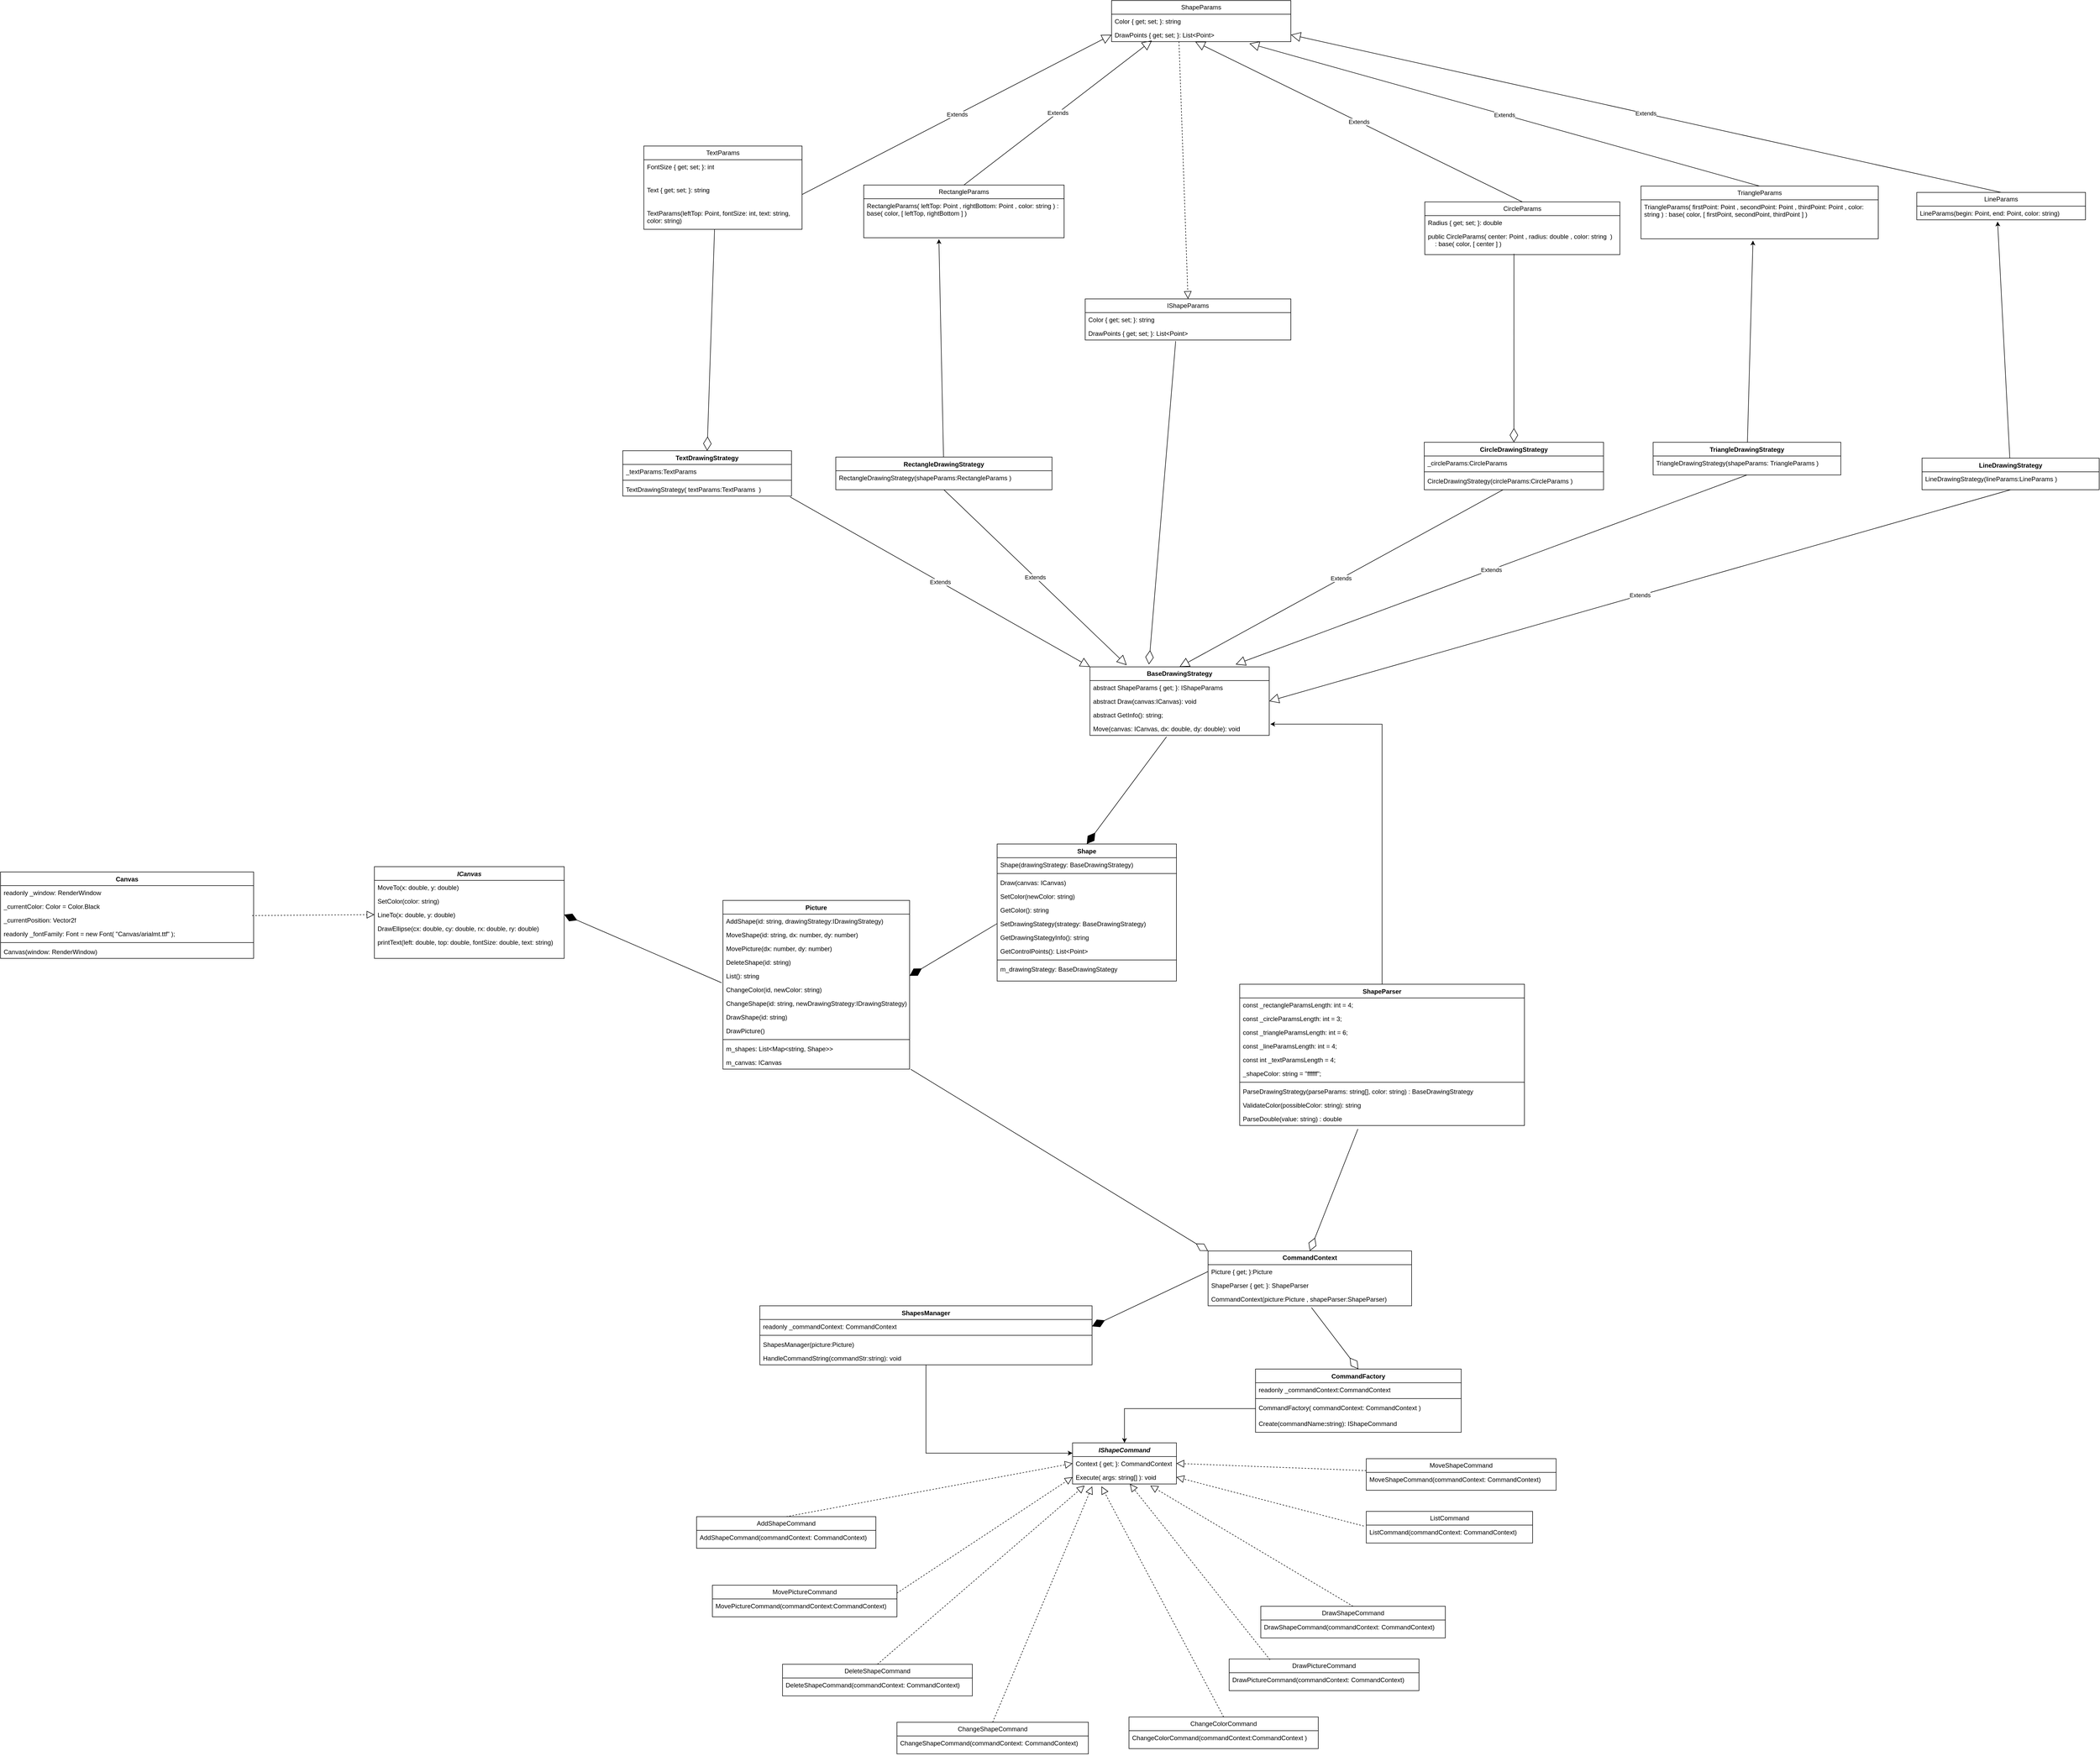 <mxfile version="26.2.2">
  <diagram id="C5RBs43oDa-KdzZeNtuy" name="Page-1">
    <mxGraphModel dx="10322" dy="7734" grid="1" gridSize="10" guides="1" tooltips="1" connect="1" arrows="1" fold="1" page="1" pageScale="1" pageWidth="827" pageHeight="1169" math="0" shadow="0">
      <root>
        <mxCell id="WIyWlLk6GJQsqaUBKTNV-0" />
        <mxCell id="WIyWlLk6GJQsqaUBKTNV-1" parent="WIyWlLk6GJQsqaUBKTNV-0" />
        <mxCell id="noTCsRXM26p0PP4H2ktB-20" value="RectangleParams" style="swimlane;fontStyle=0;childLayout=stackLayout;horizontal=1;startSize=26;fillColor=none;horizontalStack=0;resizeParent=1;resizeParentMax=0;resizeLast=0;collapsible=1;marginBottom=0;whiteSpace=wrap;html=1;" parent="WIyWlLk6GJQsqaUBKTNV-1" vertex="1">
          <mxGeometry x="-1913" y="-2526" width="380" height="100" as="geometry" />
        </mxCell>
        <mxCell id="noTCsRXM26p0PP4H2ktB-21" value="&lt;div&gt;RectangleParams( leftTop:&amp;nbsp;&lt;span style=&quot;background-color: transparent; color: light-dark(rgb(0, 0, 0), rgb(255, 255, 255));&quot;&gt;Point&lt;/span&gt;&lt;span style=&quot;background-color: transparent; color: light-dark(rgb(0, 0, 0), rgb(255, 255, 255));&quot;&gt;&amp;nbsp;&lt;/span&gt;&lt;span style=&quot;background-color: transparent; color: light-dark(rgb(0, 0, 0), rgb(255, 255, 255));&quot;&gt;, rightBottom:&amp;nbsp;&lt;/span&gt;&lt;span style=&quot;background-color: transparent; color: light-dark(rgb(0, 0, 0), rgb(255, 255, 255));&quot;&gt;Point&lt;/span&gt;&lt;span style=&quot;background-color: transparent; color: light-dark(rgb(0, 0, 0), rgb(255, 255, 255));&quot;&gt;&amp;nbsp;&lt;/span&gt;&lt;span style=&quot;background-color: transparent; color: light-dark(rgb(0, 0, 0), rgb(255, 255, 255));&quot;&gt;, color:&amp;nbsp;&lt;/span&gt;&lt;span style=&quot;background-color: transparent; color: light-dark(rgb(0, 0, 0), rgb(255, 255, 255));&quot;&gt;string&lt;/span&gt;&lt;span style=&quot;background-color: transparent; color: light-dark(rgb(0, 0, 0), rgb(255, 255, 255));&quot;&gt;&amp;nbsp;)&amp;nbsp;&lt;/span&gt;&lt;span style=&quot;background-color: transparent; color: light-dark(rgb(0, 0, 0), rgb(255, 255, 255));&quot;&gt;: base( color, [ leftTop, rightBottom ] )&lt;/span&gt;&lt;/div&gt;" style="text;strokeColor=none;fillColor=none;align=left;verticalAlign=top;spacingLeft=4;spacingRight=4;overflow=hidden;rotatable=0;points=[[0,0.5],[1,0.5]];portConstraint=eastwest;whiteSpace=wrap;html=1;" parent="noTCsRXM26p0PP4H2ktB-20" vertex="1">
          <mxGeometry y="26" width="380" height="74" as="geometry" />
        </mxCell>
        <mxCell id="noTCsRXM26p0PP4H2ktB-24" value="CircleParams" style="swimlane;fontStyle=0;childLayout=stackLayout;horizontal=1;startSize=26;fillColor=none;horizontalStack=0;resizeParent=1;resizeParentMax=0;resizeLast=0;collapsible=1;marginBottom=0;whiteSpace=wrap;html=1;" parent="WIyWlLk6GJQsqaUBKTNV-1" vertex="1">
          <mxGeometry x="-849" y="-2494" width="370" height="100" as="geometry" />
        </mxCell>
        <mxCell id="noTCsRXM26p0PP4H2ktB-25" value="Radius { get; set; }: double&amp;nbsp;" style="text;strokeColor=none;fillColor=none;align=left;verticalAlign=top;spacingLeft=4;spacingRight=4;overflow=hidden;rotatable=0;points=[[0,0.5],[1,0.5]];portConstraint=eastwest;whiteSpace=wrap;html=1;" parent="noTCsRXM26p0PP4H2ktB-24" vertex="1">
          <mxGeometry y="26" width="370" height="26" as="geometry" />
        </mxCell>
        <mxCell id="noTCsRXM26p0PP4H2ktB-26" value="&lt;div&gt;public CircleParams( center:&amp;nbsp;&lt;span style=&quot;background-color: transparent; color: light-dark(rgb(0, 0, 0), rgb(255, 255, 255));&quot;&gt;Point&lt;/span&gt;&lt;span style=&quot;background-color: transparent; color: light-dark(rgb(0, 0, 0), rgb(255, 255, 255));&quot;&gt;&amp;nbsp;&lt;/span&gt;&lt;span style=&quot;background-color: transparent; color: light-dark(rgb(0, 0, 0), rgb(255, 255, 255));&quot;&gt;, radius:&amp;nbsp;&lt;/span&gt;&lt;span style=&quot;background-color: transparent; color: light-dark(rgb(0, 0, 0), rgb(255, 255, 255));&quot;&gt;double&lt;/span&gt;&lt;span style=&quot;background-color: transparent; color: light-dark(rgb(0, 0, 0), rgb(255, 255, 255));&quot;&gt;&amp;nbsp;&lt;/span&gt;&lt;span style=&quot;background-color: transparent; color: light-dark(rgb(0, 0, 0), rgb(255, 255, 255));&quot;&gt;, color:&amp;nbsp;&lt;/span&gt;&lt;span style=&quot;background-color: transparent; color: light-dark(rgb(0, 0, 0), rgb(255, 255, 255));&quot;&gt;string&lt;/span&gt;&lt;span style=&quot;background-color: transparent; color: light-dark(rgb(0, 0, 0), rgb(255, 255, 255));&quot;&gt;&amp;nbsp;&lt;/span&gt;&lt;span style=&quot;background-color: transparent; color: light-dark(rgb(0, 0, 0), rgb(255, 255, 255));&quot;&gt;&amp;nbsp;)&lt;/span&gt;&lt;/div&gt;&lt;div&gt;&amp;nbsp; &amp;nbsp; : base( color, [ center ] )&lt;/div&gt;" style="text;strokeColor=none;fillColor=none;align=left;verticalAlign=top;spacingLeft=4;spacingRight=4;overflow=hidden;rotatable=0;points=[[0,0.5],[1,0.5]];portConstraint=eastwest;whiteSpace=wrap;html=1;" parent="noTCsRXM26p0PP4H2ktB-24" vertex="1">
          <mxGeometry y="52" width="370" height="48" as="geometry" />
        </mxCell>
        <mxCell id="noTCsRXM26p0PP4H2ktB-28" value="TriangleParams" style="swimlane;fontStyle=0;childLayout=stackLayout;horizontal=1;startSize=26;fillColor=none;horizontalStack=0;resizeParent=1;resizeParentMax=0;resizeLast=0;collapsible=1;marginBottom=0;whiteSpace=wrap;html=1;" parent="WIyWlLk6GJQsqaUBKTNV-1" vertex="1">
          <mxGeometry x="-439" y="-2524" width="450" height="100" as="geometry" />
        </mxCell>
        <mxCell id="noTCsRXM26p0PP4H2ktB-29" value="&lt;div&gt;TriangleParams( firstPoint:&amp;nbsp;&lt;span style=&quot;background-color: transparent; color: light-dark(rgb(0, 0, 0), rgb(255, 255, 255));&quot;&gt;Point&lt;/span&gt;&lt;span style=&quot;background-color: transparent; color: light-dark(rgb(0, 0, 0), rgb(255, 255, 255));&quot;&gt;&amp;nbsp;&lt;/span&gt;&lt;span style=&quot;background-color: transparent; color: light-dark(rgb(0, 0, 0), rgb(255, 255, 255));&quot;&gt;, secondPoint:&amp;nbsp;&lt;/span&gt;&lt;span style=&quot;background-color: transparent; color: light-dark(rgb(0, 0, 0), rgb(255, 255, 255));&quot;&gt;Point&lt;/span&gt;&lt;span style=&quot;background-color: transparent; color: light-dark(rgb(0, 0, 0), rgb(255, 255, 255));&quot;&gt;&amp;nbsp;&lt;/span&gt;&lt;span style=&quot;background-color: transparent; color: light-dark(rgb(0, 0, 0), rgb(255, 255, 255));&quot;&gt;, thirdPoint:&amp;nbsp;&lt;/span&gt;&lt;span style=&quot;background-color: transparent; color: light-dark(rgb(0, 0, 0), rgb(255, 255, 255));&quot;&gt;Point&lt;/span&gt;&lt;span style=&quot;background-color: transparent; color: light-dark(rgb(0, 0, 0), rgb(255, 255, 255));&quot;&gt;&amp;nbsp;&lt;/span&gt;&lt;span style=&quot;background-color: transparent; color: light-dark(rgb(0, 0, 0), rgb(255, 255, 255));&quot;&gt;, color: string )&amp;nbsp;&lt;/span&gt;&lt;span style=&quot;background-color: transparent; color: light-dark(rgb(0, 0, 0), rgb(255, 255, 255));&quot;&gt;: base( color, [ firstPoint, secondPoint, thirdPoint ] )&lt;/span&gt;&lt;/div&gt;" style="text;strokeColor=none;fillColor=none;align=left;verticalAlign=top;spacingLeft=4;spacingRight=4;overflow=hidden;rotatable=0;points=[[0,0.5],[1,0.5]];portConstraint=eastwest;whiteSpace=wrap;html=1;" parent="noTCsRXM26p0PP4H2ktB-28" vertex="1">
          <mxGeometry y="26" width="450" height="74" as="geometry" />
        </mxCell>
        <mxCell id="noTCsRXM26p0PP4H2ktB-32" value="TextParams" style="swimlane;fontStyle=0;childLayout=stackLayout;horizontal=1;startSize=26;fillColor=none;horizontalStack=0;resizeParent=1;resizeParentMax=0;resizeLast=0;collapsible=1;marginBottom=0;whiteSpace=wrap;html=1;" parent="WIyWlLk6GJQsqaUBKTNV-1" vertex="1">
          <mxGeometry x="-2330" y="-2600" width="300" height="158" as="geometry" />
        </mxCell>
        <mxCell id="hO_bAcoWoqAkkuEHlGoR-17" value="FontSize { get; set; }: int" style="text;strokeColor=none;fillColor=none;align=left;verticalAlign=top;spacingLeft=4;spacingRight=4;overflow=hidden;rotatable=0;points=[[0,0.5],[1,0.5]];portConstraint=eastwest;whiteSpace=wrap;html=1;" parent="noTCsRXM26p0PP4H2ktB-32" vertex="1">
          <mxGeometry y="26" width="300" height="44" as="geometry" />
        </mxCell>
        <mxCell id="hO_bAcoWoqAkkuEHlGoR-18" value="&lt;span style=&quot;color: rgb(0, 0, 0); font-family: Helvetica; font-size: 12px; font-style: normal; font-variant-ligatures: normal; font-variant-caps: normal; font-weight: 400; letter-spacing: normal; orphans: 2; text-align: left; text-indent: 0px; text-transform: none; widows: 2; word-spacing: 0px; -webkit-text-stroke-width: 0px; white-space: normal; text-decoration-thickness: initial; text-decoration-style: initial; text-decoration-color: initial; float: none; display: inline !important;&quot;&gt;Text { get; set; }: string&lt;/span&gt;" style="text;strokeColor=none;fillColor=none;align=left;verticalAlign=top;spacingLeft=4;spacingRight=4;overflow=hidden;rotatable=0;points=[[0,0.5],[1,0.5]];portConstraint=eastwest;whiteSpace=wrap;html=1;" parent="noTCsRXM26p0PP4H2ktB-32" vertex="1">
          <mxGeometry y="70" width="300" height="44" as="geometry" />
        </mxCell>
        <mxCell id="hO_bAcoWoqAkkuEHlGoR-19" value="TextParams(leftTop: Point, fontSize: int, text: string, color: string)" style="text;strokeColor=none;fillColor=none;align=left;verticalAlign=top;spacingLeft=4;spacingRight=4;overflow=hidden;rotatable=0;points=[[0,0.5],[1,0.5]];portConstraint=eastwest;whiteSpace=wrap;html=1;" parent="noTCsRXM26p0PP4H2ktB-32" vertex="1">
          <mxGeometry y="114" width="300" height="44" as="geometry" />
        </mxCell>
        <mxCell id="noTCsRXM26p0PP4H2ktB-36" value="LineParams" style="swimlane;fontStyle=0;childLayout=stackLayout;horizontal=1;startSize=26;fillColor=none;horizontalStack=0;resizeParent=1;resizeParentMax=0;resizeLast=0;collapsible=1;marginBottom=0;whiteSpace=wrap;html=1;" parent="WIyWlLk6GJQsqaUBKTNV-1" vertex="1">
          <mxGeometry x="84" y="-2512" width="320" height="52" as="geometry" />
        </mxCell>
        <mxCell id="noTCsRXM26p0PP4H2ktB-37" value="LineParams(begin: Point, end: Point, color: string)" style="text;strokeColor=none;fillColor=none;align=left;verticalAlign=top;spacingLeft=4;spacingRight=4;overflow=hidden;rotatable=0;points=[[0,0.5],[1,0.5]];portConstraint=eastwest;whiteSpace=wrap;html=1;" parent="noTCsRXM26p0PP4H2ktB-36" vertex="1">
          <mxGeometry y="26" width="320" height="26" as="geometry" />
        </mxCell>
        <mxCell id="noTCsRXM26p0PP4H2ktB-40" value="ShapeParams" style="swimlane;fontStyle=0;childLayout=stackLayout;horizontal=1;startSize=26;fillColor=none;horizontalStack=0;resizeParent=1;resizeParentMax=0;resizeLast=0;collapsible=1;marginBottom=0;whiteSpace=wrap;html=1;" parent="WIyWlLk6GJQsqaUBKTNV-1" vertex="1">
          <mxGeometry x="-1443" y="-2876" width="340" height="78" as="geometry" />
        </mxCell>
        <mxCell id="noTCsRXM26p0PP4H2ktB-41" value="&lt;div&gt;Color { get; set; }:&amp;nbsp;&lt;span style=&quot;background-color: transparent; color: light-dark(rgb(0, 0, 0), rgb(255, 255, 255));&quot;&gt;string&lt;/span&gt;&lt;/div&gt;&lt;div&gt;&lt;br&gt;&lt;/div&gt;" style="text;strokeColor=none;fillColor=none;align=left;verticalAlign=top;spacingLeft=4;spacingRight=4;overflow=hidden;rotatable=0;points=[[0,0.5],[1,0.5]];portConstraint=eastwest;whiteSpace=wrap;html=1;" parent="noTCsRXM26p0PP4H2ktB-40" vertex="1">
          <mxGeometry y="26" width="340" height="26" as="geometry" />
        </mxCell>
        <mxCell id="hO_bAcoWoqAkkuEHlGoR-16" value="DrawPoints { get; set; }: List&amp;lt;Point&amp;gt;" style="text;strokeColor=none;fillColor=none;align=left;verticalAlign=top;spacingLeft=4;spacingRight=4;overflow=hidden;rotatable=0;points=[[0,0.5],[1,0.5]];portConstraint=eastwest;whiteSpace=wrap;html=1;" parent="noTCsRXM26p0PP4H2ktB-40" vertex="1">
          <mxGeometry y="52" width="340" height="26" as="geometry" />
        </mxCell>
        <mxCell id="cZV7Piv6VPGwBcjXg7Xu-0" value="Extends" style="endArrow=block;endSize=16;endFill=0;html=1;rounded=0;entryX=0.769;entryY=1.137;entryDx=0;entryDy=0;entryPerimeter=0;exitX=0.5;exitY=0;exitDx=0;exitDy=0;" parent="WIyWlLk6GJQsqaUBKTNV-1" source="noTCsRXM26p0PP4H2ktB-28" target="hO_bAcoWoqAkkuEHlGoR-16" edge="1">
          <mxGeometry width="160" relative="1" as="geometry">
            <mxPoint x="-1383" y="-2526" as="sourcePoint" />
            <mxPoint x="-1070.28" y="-2716.414" as="targetPoint" />
          </mxGeometry>
        </mxCell>
        <mxCell id="cZV7Piv6VPGwBcjXg7Xu-1" value="Extends" style="endArrow=block;endSize=16;endFill=0;html=1;rounded=0;entryX=0.225;entryY=0.918;entryDx=0;entryDy=0;entryPerimeter=0;exitX=0.5;exitY=0;exitDx=0;exitDy=0;" parent="WIyWlLk6GJQsqaUBKTNV-1" source="noTCsRXM26p0PP4H2ktB-20" target="hO_bAcoWoqAkkuEHlGoR-16" edge="1">
          <mxGeometry width="160" relative="1" as="geometry">
            <mxPoint x="-1023" y="-2556" as="sourcePoint" />
            <mxPoint x="-1271.56" y="-2715.478" as="targetPoint" />
          </mxGeometry>
        </mxCell>
        <mxCell id="cZV7Piv6VPGwBcjXg7Xu-2" value="Extends" style="endArrow=block;endSize=16;endFill=0;html=1;rounded=0;entryX=1;entryY=0.5;entryDx=0;entryDy=0;exitX=0.5;exitY=0;exitDx=0;exitDy=0;" parent="WIyWlLk6GJQsqaUBKTNV-1" source="noTCsRXM26p0PP4H2ktB-36" target="hO_bAcoWoqAkkuEHlGoR-16" edge="1">
          <mxGeometry width="160" relative="1" as="geometry">
            <mxPoint x="-703" y="-2726" as="sourcePoint" />
            <mxPoint x="-1351.46" y="-2717.35" as="targetPoint" />
          </mxGeometry>
        </mxCell>
        <mxCell id="cZV7Piv6VPGwBcjXg7Xu-3" value="Extends" style="endArrow=block;endSize=16;endFill=0;html=1;rounded=0;exitX=1;exitY=0.5;exitDx=0;exitDy=0;entryX=0;entryY=0.5;entryDx=0;entryDy=0;" parent="WIyWlLk6GJQsqaUBKTNV-1" source="hO_bAcoWoqAkkuEHlGoR-18" target="hO_bAcoWoqAkkuEHlGoR-16" edge="1">
          <mxGeometry width="160" relative="1" as="geometry">
            <mxPoint x="-1943" y="-2736" as="sourcePoint" />
            <mxPoint x="-1453" y="-2736" as="targetPoint" />
          </mxGeometry>
        </mxCell>
        <mxCell id="cZV7Piv6VPGwBcjXg7Xu-4" value="Extends" style="endArrow=block;endSize=16;endFill=0;html=1;rounded=0;entryX=0.467;entryY=1.005;entryDx=0;entryDy=0;entryPerimeter=0;exitX=0.5;exitY=0;exitDx=0;exitDy=0;" parent="WIyWlLk6GJQsqaUBKTNV-1" source="noTCsRXM26p0PP4H2ktB-24" target="hO_bAcoWoqAkkuEHlGoR-16" edge="1">
          <mxGeometry width="160" relative="1" as="geometry">
            <mxPoint x="-1261" y="-2543" as="sourcePoint" />
            <mxPoint x="-1164.12" y="-2716.414" as="targetPoint" />
          </mxGeometry>
        </mxCell>
        <mxCell id="hO_bAcoWoqAkkuEHlGoR-0" value="ICanvas&#xa;" style="swimlane;fontStyle=3;align=center;verticalAlign=top;childLayout=stackLayout;horizontal=1;startSize=26;horizontalStack=0;resizeParent=1;resizeLast=0;collapsible=1;marginBottom=0;rounded=0;shadow=0;strokeWidth=1;" parent="WIyWlLk6GJQsqaUBKTNV-1" vertex="1">
          <mxGeometry x="-2841" y="-1233" width="360" height="174" as="geometry">
            <mxRectangle x="230" y="140" width="160" height="26" as="alternateBounds" />
          </mxGeometry>
        </mxCell>
        <mxCell id="hO_bAcoWoqAkkuEHlGoR-2" value="MoveTo(x: double, y: double)" style="text;align=left;verticalAlign=top;spacingLeft=4;spacingRight=4;overflow=hidden;rotatable=0;points=[[0,0.5],[1,0.5]];portConstraint=eastwest;rounded=0;shadow=0;html=0;" parent="hO_bAcoWoqAkkuEHlGoR-0" vertex="1">
          <mxGeometry y="26" width="360" height="26" as="geometry" />
        </mxCell>
        <mxCell id="hO_bAcoWoqAkkuEHlGoR-1" value="SetColor(color: string)" style="text;align=left;verticalAlign=top;spacingLeft=4;spacingRight=4;overflow=hidden;rotatable=0;points=[[0,0.5],[1,0.5]];portConstraint=eastwest;" parent="hO_bAcoWoqAkkuEHlGoR-0" vertex="1">
          <mxGeometry y="52" width="360" height="26" as="geometry" />
        </mxCell>
        <mxCell id="hO_bAcoWoqAkkuEHlGoR-3" value="LineTo(x: double, y: double)" style="text;align=left;verticalAlign=top;spacingLeft=4;spacingRight=4;overflow=hidden;rotatable=0;points=[[0,0.5],[1,0.5]];portConstraint=eastwest;rounded=0;shadow=0;html=0;" parent="hO_bAcoWoqAkkuEHlGoR-0" vertex="1">
          <mxGeometry y="78" width="360" height="26" as="geometry" />
        </mxCell>
        <mxCell id="hO_bAcoWoqAkkuEHlGoR-4" value="DrawEllipse(cx: double, cy: double, rx: double, ry: double)&#xa;" style="text;align=left;verticalAlign=top;spacingLeft=4;spacingRight=4;overflow=hidden;rotatable=0;points=[[0,0.5],[1,0.5]];portConstraint=eastwest;rounded=0;shadow=0;html=0;" parent="hO_bAcoWoqAkkuEHlGoR-0" vertex="1">
          <mxGeometry y="104" width="360" height="26" as="geometry" />
        </mxCell>
        <mxCell id="hO_bAcoWoqAkkuEHlGoR-5" value="printText(left: double, top: double, fontSize: double, text: string)" style="text;align=left;verticalAlign=top;spacingLeft=4;spacingRight=4;overflow=hidden;rotatable=0;points=[[0,0.5],[1,0.5]];portConstraint=eastwest;rounded=0;shadow=0;html=0;" parent="hO_bAcoWoqAkkuEHlGoR-0" vertex="1">
          <mxGeometry y="130" width="360" height="26" as="geometry" />
        </mxCell>
        <mxCell id="hO_bAcoWoqAkkuEHlGoR-14" value="" style="endArrow=block;dashed=1;endFill=0;endSize=12;html=1;rounded=0;exitX=0.376;exitY=0.992;exitDx=0;exitDy=0;exitPerimeter=0;entryX=0.5;entryY=0;entryDx=0;entryDy=0;" parent="WIyWlLk6GJQsqaUBKTNV-1" source="hO_bAcoWoqAkkuEHlGoR-16" target="hO_bAcoWoqAkkuEHlGoR-7" edge="1">
          <mxGeometry width="160" relative="1" as="geometry">
            <mxPoint x="-1293" y="-2826" as="sourcePoint" />
            <mxPoint x="-1297" y="-2320" as="targetPoint" />
          </mxGeometry>
        </mxCell>
        <mxCell id="hO_bAcoWoqAkkuEHlGoR-37" value="" style="endArrow=diamondThin;endFill=1;endSize=24;html=1;rounded=0;exitX=0;exitY=0.5;exitDx=0;exitDy=0;entryX=1;entryY=0.5;entryDx=0;entryDy=0;" parent="WIyWlLk6GJQsqaUBKTNV-1" source="hO_bAcoWoqAkkuEHlGoR-57" target="hO_bAcoWoqAkkuEHlGoR-43" edge="1">
          <mxGeometry width="160" relative="1" as="geometry">
            <mxPoint x="-1770" y="-1170" as="sourcePoint" />
            <mxPoint x="-1770" y="-1170" as="targetPoint" />
          </mxGeometry>
        </mxCell>
        <mxCell id="hO_bAcoWoqAkkuEHlGoR-38" value="Picture" style="swimlane;fontStyle=1;align=center;verticalAlign=top;childLayout=stackLayout;horizontal=1;startSize=26;horizontalStack=0;resizeParent=1;resizeLast=0;collapsible=1;marginBottom=0;rounded=0;shadow=0;strokeWidth=1;" parent="WIyWlLk6GJQsqaUBKTNV-1" vertex="1">
          <mxGeometry x="-2180" y="-1169" width="354" height="320" as="geometry">
            <mxRectangle x="550" y="140" width="160" height="26" as="alternateBounds" />
          </mxGeometry>
        </mxCell>
        <mxCell id="hO_bAcoWoqAkkuEHlGoR-39" value="AddShape(id: string, drawingStrategy:IDrawingStrategy)" style="text;align=left;verticalAlign=top;spacingLeft=4;spacingRight=4;overflow=hidden;rotatable=0;points=[[0,0.5],[1,0.5]];portConstraint=eastwest;rounded=0;shadow=0;html=0;" parent="hO_bAcoWoqAkkuEHlGoR-38" vertex="1">
          <mxGeometry y="26" width="354" height="26" as="geometry" />
        </mxCell>
        <mxCell id="hO_bAcoWoqAkkuEHlGoR-40" value="MoveShape(id: string, dx: number, dy: number)" style="text;align=left;verticalAlign=top;spacingLeft=4;spacingRight=4;overflow=hidden;rotatable=0;points=[[0,0.5],[1,0.5]];portConstraint=eastwest;rounded=0;shadow=0;html=0;" parent="hO_bAcoWoqAkkuEHlGoR-38" vertex="1">
          <mxGeometry y="52" width="354" height="26" as="geometry" />
        </mxCell>
        <mxCell id="hO_bAcoWoqAkkuEHlGoR-41" value="MovePicture(dx: number, dy: number)" style="text;align=left;verticalAlign=top;spacingLeft=4;spacingRight=4;overflow=hidden;rotatable=0;points=[[0,0.5],[1,0.5]];portConstraint=eastwest;rounded=0;shadow=0;html=0;" parent="hO_bAcoWoqAkkuEHlGoR-38" vertex="1">
          <mxGeometry y="78" width="354" height="26" as="geometry" />
        </mxCell>
        <mxCell id="hO_bAcoWoqAkkuEHlGoR-42" value="DeleteShape(id: string)" style="text;align=left;verticalAlign=top;spacingLeft=4;spacingRight=4;overflow=hidden;rotatable=0;points=[[0,0.5],[1,0.5]];portConstraint=eastwest;rounded=0;shadow=0;html=0;" parent="hO_bAcoWoqAkkuEHlGoR-38" vertex="1">
          <mxGeometry y="104" width="354" height="26" as="geometry" />
        </mxCell>
        <mxCell id="hO_bAcoWoqAkkuEHlGoR-43" value="List(): string" style="text;align=left;verticalAlign=top;spacingLeft=4;spacingRight=4;overflow=hidden;rotatable=0;points=[[0,0.5],[1,0.5]];portConstraint=eastwest;rounded=0;shadow=0;html=0;" parent="hO_bAcoWoqAkkuEHlGoR-38" vertex="1">
          <mxGeometry y="130" width="354" height="26" as="geometry" />
        </mxCell>
        <mxCell id="hO_bAcoWoqAkkuEHlGoR-44" value="ChangeColor(id, newColor: string)" style="text;align=left;verticalAlign=top;spacingLeft=4;spacingRight=4;overflow=hidden;rotatable=0;points=[[0,0.5],[1,0.5]];portConstraint=eastwest;rounded=0;shadow=0;html=0;" parent="hO_bAcoWoqAkkuEHlGoR-38" vertex="1">
          <mxGeometry y="156" width="354" height="26" as="geometry" />
        </mxCell>
        <mxCell id="hO_bAcoWoqAkkuEHlGoR-45" value="ChangeShape(id: string, newDrawingStrategy:IDrawingStrategy)" style="text;align=left;verticalAlign=top;spacingLeft=4;spacingRight=4;overflow=hidden;rotatable=0;points=[[0,0.5],[1,0.5]];portConstraint=eastwest;rounded=0;shadow=0;html=0;" parent="hO_bAcoWoqAkkuEHlGoR-38" vertex="1">
          <mxGeometry y="182" width="354" height="26" as="geometry" />
        </mxCell>
        <mxCell id="hO_bAcoWoqAkkuEHlGoR-46" value="DrawShape(id: string)" style="text;align=left;verticalAlign=top;spacingLeft=4;spacingRight=4;overflow=hidden;rotatable=0;points=[[0,0.5],[1,0.5]];portConstraint=eastwest;rounded=0;shadow=0;html=0;" parent="hO_bAcoWoqAkkuEHlGoR-38" vertex="1">
          <mxGeometry y="208" width="354" height="26" as="geometry" />
        </mxCell>
        <mxCell id="hO_bAcoWoqAkkuEHlGoR-47" value="DrawPicture()" style="text;align=left;verticalAlign=top;spacingLeft=4;spacingRight=4;overflow=hidden;rotatable=0;points=[[0,0.5],[1,0.5]];portConstraint=eastwest;rounded=0;shadow=0;html=0;" parent="hO_bAcoWoqAkkuEHlGoR-38" vertex="1">
          <mxGeometry y="234" width="354" height="26" as="geometry" />
        </mxCell>
        <mxCell id="hO_bAcoWoqAkkuEHlGoR-48" value="" style="line;html=1;strokeWidth=1;align=left;verticalAlign=middle;spacingTop=-1;spacingLeft=3;spacingRight=3;rotatable=0;labelPosition=right;points=[];portConstraint=eastwest;" parent="hO_bAcoWoqAkkuEHlGoR-38" vertex="1">
          <mxGeometry y="260" width="354" height="8" as="geometry" />
        </mxCell>
        <mxCell id="hO_bAcoWoqAkkuEHlGoR-49" value="m_shapes: List&lt;Map&lt;string, Shape&gt;&gt;" style="text;align=left;verticalAlign=top;spacingLeft=4;spacingRight=4;overflow=hidden;rotatable=0;points=[[0,0.5],[1,0.5]];portConstraint=eastwest;" parent="hO_bAcoWoqAkkuEHlGoR-38" vertex="1">
          <mxGeometry y="268" width="354" height="26" as="geometry" />
        </mxCell>
        <mxCell id="hO_bAcoWoqAkkuEHlGoR-50" value="m_canvas: ICanvas" style="text;align=left;verticalAlign=top;spacingLeft=4;spacingRight=4;overflow=hidden;rotatable=0;points=[[0,0.5],[1,0.5]];portConstraint=eastwest;" parent="hO_bAcoWoqAkkuEHlGoR-38" vertex="1">
          <mxGeometry y="294" width="354" height="26" as="geometry" />
        </mxCell>
        <mxCell id="hO_bAcoWoqAkkuEHlGoR-51" value="Shape" style="swimlane;fontStyle=1;align=center;verticalAlign=top;childLayout=stackLayout;horizontal=1;startSize=26;horizontalStack=0;resizeParent=1;resizeLast=0;collapsible=1;marginBottom=0;rounded=0;shadow=0;strokeWidth=1;" parent="WIyWlLk6GJQsqaUBKTNV-1" vertex="1">
          <mxGeometry x="-1660" y="-1276" width="340" height="260" as="geometry">
            <mxRectangle x="230" y="140" width="160" height="26" as="alternateBounds" />
          </mxGeometry>
        </mxCell>
        <mxCell id="hO_bAcoWoqAkkuEHlGoR-52" value="Shape(drawingStrategy: BaseDrawingStrategy)" style="text;align=left;verticalAlign=top;spacingLeft=4;spacingRight=4;overflow=hidden;rotatable=0;points=[[0,0.5],[1,0.5]];portConstraint=eastwest;rounded=0;shadow=0;html=0;" parent="hO_bAcoWoqAkkuEHlGoR-51" vertex="1">
          <mxGeometry y="26" width="340" height="26" as="geometry" />
        </mxCell>
        <mxCell id="hO_bAcoWoqAkkuEHlGoR-53" value="" style="line;strokeWidth=1;fillColor=none;align=left;verticalAlign=middle;spacingTop=-1;spacingLeft=3;spacingRight=3;rotatable=0;labelPosition=right;points=[];portConstraint=eastwest;strokeColor=inherit;" parent="hO_bAcoWoqAkkuEHlGoR-51" vertex="1">
          <mxGeometry y="52" width="340" height="8" as="geometry" />
        </mxCell>
        <mxCell id="hO_bAcoWoqAkkuEHlGoR-54" value="Draw(canvas: ICanvas)" style="text;align=left;verticalAlign=top;spacingLeft=4;spacingRight=4;overflow=hidden;rotatable=0;points=[[0,0.5],[1,0.5]];portConstraint=eastwest;rounded=0;shadow=0;html=0;" parent="hO_bAcoWoqAkkuEHlGoR-51" vertex="1">
          <mxGeometry y="60" width="340" height="26" as="geometry" />
        </mxCell>
        <mxCell id="hO_bAcoWoqAkkuEHlGoR-55" value="SetColor(newColor: string)" style="text;align=left;verticalAlign=top;spacingLeft=4;spacingRight=4;overflow=hidden;rotatable=0;points=[[0,0.5],[1,0.5]];portConstraint=eastwest;rounded=0;shadow=0;html=0;" parent="hO_bAcoWoqAkkuEHlGoR-51" vertex="1">
          <mxGeometry y="86" width="340" height="26" as="geometry" />
        </mxCell>
        <mxCell id="hO_bAcoWoqAkkuEHlGoR-56" value="GetColor(): string" style="text;align=left;verticalAlign=top;spacingLeft=4;spacingRight=4;overflow=hidden;rotatable=0;points=[[0,0.5],[1,0.5]];portConstraint=eastwest;rounded=0;shadow=0;html=0;" parent="hO_bAcoWoqAkkuEHlGoR-51" vertex="1">
          <mxGeometry y="112" width="340" height="26" as="geometry" />
        </mxCell>
        <mxCell id="hO_bAcoWoqAkkuEHlGoR-57" value="SetDrawingStategy(strategy: BaseDrawingStrategy)" style="text;align=left;verticalAlign=top;spacingLeft=4;spacingRight=4;overflow=hidden;rotatable=0;points=[[0,0.5],[1,0.5]];portConstraint=eastwest;rounded=0;shadow=0;html=0;" parent="hO_bAcoWoqAkkuEHlGoR-51" vertex="1">
          <mxGeometry y="138" width="340" height="26" as="geometry" />
        </mxCell>
        <mxCell id="hO_bAcoWoqAkkuEHlGoR-58" value="GetDrawingStategyInfo(): string" style="text;align=left;verticalAlign=top;spacingLeft=4;spacingRight=4;overflow=hidden;rotatable=0;points=[[0,0.5],[1,0.5]];portConstraint=eastwest;rounded=0;shadow=0;html=0;fillColor=none;strokeColor=none;" parent="hO_bAcoWoqAkkuEHlGoR-51" vertex="1">
          <mxGeometry y="164" width="340" height="26" as="geometry" />
        </mxCell>
        <mxCell id="hO_bAcoWoqAkkuEHlGoR-59" value="GetControlPoints(): List&lt;Point&gt;" style="text;align=left;verticalAlign=top;spacingLeft=4;spacingRight=4;overflow=hidden;rotatable=0;points=[[0,0.5],[1,0.5]];portConstraint=eastwest;rounded=0;shadow=0;html=0;fillColor=none;strokeColor=none;" parent="hO_bAcoWoqAkkuEHlGoR-51" vertex="1">
          <mxGeometry y="190" width="340" height="26" as="geometry" />
        </mxCell>
        <mxCell id="hO_bAcoWoqAkkuEHlGoR-60" value="" style="line;html=1;strokeWidth=1;align=left;verticalAlign=middle;spacingTop=-1;spacingLeft=3;spacingRight=3;rotatable=0;labelPosition=right;points=[];portConstraint=eastwest;" parent="hO_bAcoWoqAkkuEHlGoR-51" vertex="1">
          <mxGeometry y="216" width="340" height="8" as="geometry" />
        </mxCell>
        <mxCell id="hO_bAcoWoqAkkuEHlGoR-61" value="m_drawingStrategy: BaseDrawingStategy" style="text;align=left;verticalAlign=top;spacingLeft=4;spacingRight=4;overflow=hidden;rotatable=0;points=[[0,0.5],[1,0.5]];portConstraint=eastwest;" parent="hO_bAcoWoqAkkuEHlGoR-51" vertex="1">
          <mxGeometry y="224" width="340" height="26" as="geometry" />
        </mxCell>
        <mxCell id="hO_bAcoWoqAkkuEHlGoR-66" value="&lt;b style=&quot;&quot;&gt;BaseDrawingStrategy&lt;/b&gt;" style="swimlane;fontStyle=0;childLayout=stackLayout;horizontal=1;startSize=26;fillColor=none;horizontalStack=0;resizeParent=1;resizeParentMax=0;resizeLast=0;collapsible=1;marginBottom=0;whiteSpace=wrap;html=1;" parent="WIyWlLk6GJQsqaUBKTNV-1" vertex="1">
          <mxGeometry x="-1484" y="-1612" width="340" height="130" as="geometry" />
        </mxCell>
        <mxCell id="uDJbIyzc6pUrk8D8-ATA-15" value="abstract ShapeParams { get; }: IShapeParams" style="text;strokeColor=none;fillColor=none;align=left;verticalAlign=top;spacingLeft=4;spacingRight=4;overflow=hidden;rotatable=0;points=[[0,0.5],[1,0.5]];portConstraint=eastwest;whiteSpace=wrap;html=1;" vertex="1" parent="hO_bAcoWoqAkkuEHlGoR-66">
          <mxGeometry y="26" width="340" height="26" as="geometry" />
        </mxCell>
        <mxCell id="hO_bAcoWoqAkkuEHlGoR-67" value="abstract Draw(canvas:ICanvas): void" style="text;strokeColor=none;fillColor=none;align=left;verticalAlign=top;spacingLeft=4;spacingRight=4;overflow=hidden;rotatable=0;points=[[0,0.5],[1,0.5]];portConstraint=eastwest;whiteSpace=wrap;html=1;" parent="hO_bAcoWoqAkkuEHlGoR-66" vertex="1">
          <mxGeometry y="52" width="340" height="26" as="geometry" />
        </mxCell>
        <mxCell id="hO_bAcoWoqAkkuEHlGoR-68" value="abstract GetInfo(): string;" style="text;strokeColor=none;fillColor=none;align=left;verticalAlign=top;spacingLeft=4;spacingRight=4;overflow=hidden;rotatable=0;points=[[0,0.5],[1,0.5]];portConstraint=eastwest;whiteSpace=wrap;html=1;" parent="hO_bAcoWoqAkkuEHlGoR-66" vertex="1">
          <mxGeometry y="78" width="340" height="26" as="geometry" />
        </mxCell>
        <mxCell id="uDJbIyzc6pUrk8D8-ATA-16" value="Move(canvas: ICanvas, dx: double, dy: double): void" style="text;strokeColor=none;fillColor=none;align=left;verticalAlign=top;spacingLeft=4;spacingRight=4;overflow=hidden;rotatable=0;points=[[0,0.5],[1,0.5]];portConstraint=eastwest;whiteSpace=wrap;html=1;" vertex="1" parent="hO_bAcoWoqAkkuEHlGoR-66">
          <mxGeometry y="104" width="340" height="26" as="geometry" />
        </mxCell>
        <mxCell id="uDJbIyzc6pUrk8D8-ATA-65" style="rounded=0;orthogonalLoop=1;jettySize=auto;html=1;entryX=0.375;entryY=1.036;entryDx=0;entryDy=0;entryPerimeter=0;" edge="1" parent="WIyWlLk6GJQsqaUBKTNV-1" source="hO_bAcoWoqAkkuEHlGoR-74" target="noTCsRXM26p0PP4H2ktB-21">
          <mxGeometry relative="1" as="geometry" />
        </mxCell>
        <mxCell id="hO_bAcoWoqAkkuEHlGoR-74" value="RectangleDrawingStrategy" style="swimlane;fontStyle=1;align=center;verticalAlign=top;childLayout=stackLayout;horizontal=1;startSize=26;horizontalStack=0;resizeParent=1;resizeLast=0;collapsible=1;marginBottom=0;rounded=0;shadow=0;strokeWidth=1;" parent="WIyWlLk6GJQsqaUBKTNV-1" vertex="1">
          <mxGeometry x="-1966" y="-2010" width="410" height="62" as="geometry">
            <mxRectangle x="550" y="140" width="160" height="26" as="alternateBounds" />
          </mxGeometry>
        </mxCell>
        <mxCell id="hO_bAcoWoqAkkuEHlGoR-75" value="RectangleDrawingStrategy(shapeParams:RectangleParams )" style="text;align=left;verticalAlign=top;spacingLeft=4;spacingRight=4;overflow=hidden;rotatable=0;points=[[0,0.5],[1,0.5]];portConstraint=eastwest;" parent="hO_bAcoWoqAkkuEHlGoR-74" vertex="1">
          <mxGeometry y="26" width="410" height="26" as="geometry" />
        </mxCell>
        <mxCell id="hO_bAcoWoqAkkuEHlGoR-78" value="LineDrawingStrategy" style="swimlane;fontStyle=1;align=center;verticalAlign=top;childLayout=stackLayout;horizontal=1;startSize=26;horizontalStack=0;resizeParent=1;resizeLast=0;collapsible=1;marginBottom=0;rounded=0;shadow=0;strokeWidth=1;" parent="WIyWlLk6GJQsqaUBKTNV-1" vertex="1">
          <mxGeometry x="94" y="-2008" width="336" height="60" as="geometry">
            <mxRectangle x="550" y="140" width="160" height="26" as="alternateBounds" />
          </mxGeometry>
        </mxCell>
        <mxCell id="hO_bAcoWoqAkkuEHlGoR-79" value="LineDrawingStrategy(lineParams:LineParams )" style="text;align=left;verticalAlign=top;spacingLeft=4;spacingRight=4;overflow=hidden;rotatable=0;points=[[0,0.5],[1,0.5]];portConstraint=eastwest;" parent="hO_bAcoWoqAkkuEHlGoR-78" vertex="1">
          <mxGeometry y="26" width="336" height="26" as="geometry" />
        </mxCell>
        <mxCell id="hO_bAcoWoqAkkuEHlGoR-80" value="TriangleDrawingStrategy" style="swimlane;fontStyle=1;align=center;verticalAlign=top;childLayout=stackLayout;horizontal=1;startSize=26;horizontalStack=0;resizeParent=1;resizeLast=0;collapsible=1;marginBottom=0;rounded=0;shadow=0;strokeWidth=1;" parent="WIyWlLk6GJQsqaUBKTNV-1" vertex="1">
          <mxGeometry x="-416" y="-2038" width="356" height="62" as="geometry">
            <mxRectangle x="550" y="140" width="160" height="26" as="alternateBounds" />
          </mxGeometry>
        </mxCell>
        <mxCell id="hO_bAcoWoqAkkuEHlGoR-81" value="TriangleDrawingStrategy(shapeParams: TriangleParams )" style="text;align=left;verticalAlign=top;spacingLeft=4;spacingRight=4;overflow=hidden;rotatable=0;points=[[0,0.5],[1,0.5]];portConstraint=eastwest;" parent="hO_bAcoWoqAkkuEHlGoR-80" vertex="1">
          <mxGeometry y="26" width="356" height="26" as="geometry" />
        </mxCell>
        <mxCell id="hO_bAcoWoqAkkuEHlGoR-91" value="" style="endArrow=diamondThin;endFill=1;endSize=24;html=1;rounded=0;exitX=0.427;exitY=1.103;exitDx=0;exitDy=0;exitPerimeter=0;entryX=0.5;entryY=0;entryDx=0;entryDy=0;" parent="WIyWlLk6GJQsqaUBKTNV-1" source="uDJbIyzc6pUrk8D8-ATA-16" target="hO_bAcoWoqAkkuEHlGoR-51" edge="1">
          <mxGeometry width="160" relative="1" as="geometry">
            <mxPoint x="-1390" y="-1340" as="sourcePoint" />
            <mxPoint x="-1380" y="-1290" as="targetPoint" />
          </mxGeometry>
        </mxCell>
        <mxCell id="uDJbIyzc6pUrk8D8-ATA-0" value="" style="endArrow=diamondThin;endFill=1;endSize=24;html=1;rounded=0;entryX=1;entryY=0.5;entryDx=0;entryDy=0;exitX=-0.007;exitY=0.009;exitDx=0;exitDy=0;exitPerimeter=0;" edge="1" parent="WIyWlLk6GJQsqaUBKTNV-1" source="hO_bAcoWoqAkkuEHlGoR-44" target="hO_bAcoWoqAkkuEHlGoR-3">
          <mxGeometry width="160" relative="1" as="geometry">
            <mxPoint x="-2330" y="-1080" as="sourcePoint" />
            <mxPoint x="-2170" y="-1080" as="targetPoint" />
          </mxGeometry>
        </mxCell>
        <mxCell id="uDJbIyzc6pUrk8D8-ATA-1" value="" style="endArrow=block;dashed=1;endFill=0;endSize=12;html=1;rounded=0;entryX=0;entryY=0.5;entryDx=0;entryDy=0;exitX=0.994;exitY=0.183;exitDx=0;exitDy=0;exitPerimeter=0;" edge="1" parent="WIyWlLk6GJQsqaUBKTNV-1" source="uDJbIyzc6pUrk8D8-ATA-7" target="hO_bAcoWoqAkkuEHlGoR-3">
          <mxGeometry width="160" relative="1" as="geometry">
            <mxPoint x="-3130" y="-1140.71" as="sourcePoint" />
            <mxPoint x="-2970" y="-1140.71" as="targetPoint" />
          </mxGeometry>
        </mxCell>
        <mxCell id="uDJbIyzc6pUrk8D8-ATA-2" value="Canvas" style="swimlane;fontStyle=1;align=center;verticalAlign=top;childLayout=stackLayout;horizontal=1;startSize=26;horizontalStack=0;resizeParent=1;resizeParentMax=0;resizeLast=0;collapsible=1;marginBottom=0;whiteSpace=wrap;html=1;" vertex="1" parent="WIyWlLk6GJQsqaUBKTNV-1">
          <mxGeometry x="-3550" y="-1223" width="480" height="164" as="geometry" />
        </mxCell>
        <mxCell id="uDJbIyzc6pUrk8D8-ATA-3" value="readonly _window: RenderWindow" style="text;strokeColor=none;fillColor=none;align=left;verticalAlign=top;spacingLeft=4;spacingRight=4;overflow=hidden;rotatable=0;points=[[0,0.5],[1,0.5]];portConstraint=eastwest;whiteSpace=wrap;html=1;" vertex="1" parent="uDJbIyzc6pUrk8D8-ATA-2">
          <mxGeometry y="26" width="480" height="26" as="geometry" />
        </mxCell>
        <mxCell id="uDJbIyzc6pUrk8D8-ATA-8" value="_currentColor: Color&amp;nbsp;= Color.Black" style="text;strokeColor=none;fillColor=none;align=left;verticalAlign=top;spacingLeft=4;spacingRight=4;overflow=hidden;rotatable=0;points=[[0,0.5],[1,0.5]];portConstraint=eastwest;whiteSpace=wrap;html=1;" vertex="1" parent="uDJbIyzc6pUrk8D8-ATA-2">
          <mxGeometry y="52" width="480" height="26" as="geometry" />
        </mxCell>
        <mxCell id="uDJbIyzc6pUrk8D8-ATA-7" value="_currentPosition: Vector2f" style="text;strokeColor=none;fillColor=none;align=left;verticalAlign=top;spacingLeft=4;spacingRight=4;overflow=hidden;rotatable=0;points=[[0,0.5],[1,0.5]];portConstraint=eastwest;whiteSpace=wrap;html=1;" vertex="1" parent="uDJbIyzc6pUrk8D8-ATA-2">
          <mxGeometry y="78" width="480" height="26" as="geometry" />
        </mxCell>
        <UserObject label="readonly _fontFamily: Font&amp;nbsp;= new Font( &quot;Canvas/arialmt.ttf&quot; );" link="private readonly Font _fontFamily = new Font( &quot;Canvas/arialmt.ttf&quot; );" id="uDJbIyzc6pUrk8D8-ATA-6">
          <mxCell style="text;strokeColor=none;fillColor=none;align=left;verticalAlign=top;spacingLeft=4;spacingRight=4;overflow=hidden;rotatable=0;points=[[0,0.5],[1,0.5]];portConstraint=eastwest;whiteSpace=wrap;html=1;" vertex="1" parent="uDJbIyzc6pUrk8D8-ATA-2">
            <mxGeometry y="104" width="480" height="26" as="geometry" />
          </mxCell>
        </UserObject>
        <mxCell id="uDJbIyzc6pUrk8D8-ATA-4" value="" style="line;strokeWidth=1;fillColor=none;align=left;verticalAlign=middle;spacingTop=-1;spacingLeft=3;spacingRight=3;rotatable=0;labelPosition=right;points=[];portConstraint=eastwest;strokeColor=inherit;" vertex="1" parent="uDJbIyzc6pUrk8D8-ATA-2">
          <mxGeometry y="130" width="480" height="8" as="geometry" />
        </mxCell>
        <mxCell id="uDJbIyzc6pUrk8D8-ATA-5" value="Canvas(window: RenderWindow)" style="text;strokeColor=none;fillColor=none;align=left;verticalAlign=top;spacingLeft=4;spacingRight=4;overflow=hidden;rotatable=0;points=[[0,0.5],[1,0.5]];portConstraint=eastwest;whiteSpace=wrap;html=1;" vertex="1" parent="uDJbIyzc6pUrk8D8-ATA-2">
          <mxGeometry y="138" width="480" height="26" as="geometry" />
        </mxCell>
        <mxCell id="uDJbIyzc6pUrk8D8-ATA-18" value="Extends" style="endArrow=block;endSize=16;endFill=0;html=1;rounded=0;exitX=0.992;exitY=1.064;exitDx=0;exitDy=0;entryX=0;entryY=0;entryDx=0;entryDy=0;exitPerimeter=0;" edge="1" parent="WIyWlLk6GJQsqaUBKTNV-1" source="uDJbIyzc6pUrk8D8-ATA-27" target="hO_bAcoWoqAkkuEHlGoR-66">
          <mxGeometry width="160" relative="1" as="geometry">
            <mxPoint x="-1644" y="-1662" as="sourcePoint" />
            <mxPoint x="-1450" y="-1710" as="targetPoint" />
          </mxGeometry>
        </mxCell>
        <mxCell id="uDJbIyzc6pUrk8D8-ATA-19" value="Extends" style="endArrow=block;endSize=16;endFill=0;html=1;rounded=0;exitX=0.5;exitY=1;exitDx=0;exitDy=0;entryX=1;entryY=0.5;entryDx=0;entryDy=0;" edge="1" parent="WIyWlLk6GJQsqaUBKTNV-1" source="hO_bAcoWoqAkkuEHlGoR-78" target="hO_bAcoWoqAkkuEHlGoR-67">
          <mxGeometry width="160" relative="1" as="geometry">
            <mxPoint x="-1624" y="-1692" as="sourcePoint" />
            <mxPoint x="-1474" y="-1602" as="targetPoint" />
            <Array as="points" />
          </mxGeometry>
        </mxCell>
        <mxCell id="uDJbIyzc6pUrk8D8-ATA-20" value="Extends" style="endArrow=block;endSize=16;endFill=0;html=1;rounded=0;exitX=0.438;exitY=1.012;exitDx=0;exitDy=0;entryX=0.5;entryY=0;entryDx=0;entryDy=0;exitPerimeter=0;" edge="1" parent="WIyWlLk6GJQsqaUBKTNV-1" source="uDJbIyzc6pUrk8D8-ATA-31" target="hO_bAcoWoqAkkuEHlGoR-66">
          <mxGeometry width="160" relative="1" as="geometry">
            <mxPoint x="-940" y="-1842" as="sourcePoint" />
            <mxPoint x="-1464" y="-1592" as="targetPoint" />
          </mxGeometry>
        </mxCell>
        <mxCell id="uDJbIyzc6pUrk8D8-ATA-21" value="Extends" style="endArrow=block;endSize=16;endFill=0;html=1;rounded=0;exitX=0.5;exitY=1;exitDx=0;exitDy=0;entryX=0.205;entryY=-0.026;entryDx=0;entryDy=0;entryPerimeter=0;" edge="1" parent="WIyWlLk6GJQsqaUBKTNV-1" source="hO_bAcoWoqAkkuEHlGoR-74" target="hO_bAcoWoqAkkuEHlGoR-66">
          <mxGeometry width="160" relative="1" as="geometry">
            <mxPoint x="-2840" y="-1842" as="sourcePoint" />
            <mxPoint x="-2380" y="-1782" as="targetPoint" />
          </mxGeometry>
        </mxCell>
        <mxCell id="uDJbIyzc6pUrk8D8-ATA-22" value="Extends" style="endArrow=block;endSize=16;endFill=0;html=1;rounded=0;exitX=0.5;exitY=1;exitDx=0;exitDy=0;entryX=0.813;entryY=-0.036;entryDx=0;entryDy=0;entryPerimeter=0;" edge="1" parent="WIyWlLk6GJQsqaUBKTNV-1" source="hO_bAcoWoqAkkuEHlGoR-80" target="hO_bAcoWoqAkkuEHlGoR-66">
          <mxGeometry width="160" relative="1" as="geometry">
            <mxPoint x="-1564.5" y="-1826.0" as="sourcePoint" />
            <mxPoint x="-1415.5" y="-1608" as="targetPoint" />
          </mxGeometry>
        </mxCell>
        <mxCell id="uDJbIyzc6pUrk8D8-ATA-24" value="&lt;span style=&quot;text-wrap-mode: nowrap;&quot;&gt;TextDrawingStrategy&lt;/span&gt;" style="swimlane;fontStyle=1;align=center;verticalAlign=top;childLayout=stackLayout;horizontal=1;startSize=26;horizontalStack=0;resizeParent=1;resizeParentMax=0;resizeLast=0;collapsible=1;marginBottom=0;whiteSpace=wrap;html=1;" vertex="1" parent="WIyWlLk6GJQsqaUBKTNV-1">
          <mxGeometry x="-2370" y="-2022" width="320" height="86" as="geometry" />
        </mxCell>
        <mxCell id="uDJbIyzc6pUrk8D8-ATA-25" value="_textParams:TextParams&amp;nbsp;" style="text;strokeColor=none;fillColor=none;align=left;verticalAlign=top;spacingLeft=4;spacingRight=4;overflow=hidden;rotatable=0;points=[[0,0.5],[1,0.5]];portConstraint=eastwest;whiteSpace=wrap;html=1;" vertex="1" parent="uDJbIyzc6pUrk8D8-ATA-24">
          <mxGeometry y="26" width="320" height="26" as="geometry" />
        </mxCell>
        <mxCell id="uDJbIyzc6pUrk8D8-ATA-26" value="" style="line;strokeWidth=1;fillColor=none;align=left;verticalAlign=middle;spacingTop=-1;spacingLeft=3;spacingRight=3;rotatable=0;labelPosition=right;points=[];portConstraint=eastwest;strokeColor=inherit;" vertex="1" parent="uDJbIyzc6pUrk8D8-ATA-24">
          <mxGeometry y="52" width="320" height="8" as="geometry" />
        </mxCell>
        <mxCell id="uDJbIyzc6pUrk8D8-ATA-27" value="TextDrawingStrategy( textParams:TextParams&amp;nbsp;&amp;nbsp;)" style="text;strokeColor=none;fillColor=none;align=left;verticalAlign=top;spacingLeft=4;spacingRight=4;overflow=hidden;rotatable=0;points=[[0,0.5],[1,0.5]];portConstraint=eastwest;whiteSpace=wrap;html=1;" vertex="1" parent="uDJbIyzc6pUrk8D8-ATA-24">
          <mxGeometry y="60" width="320" height="26" as="geometry" />
        </mxCell>
        <mxCell id="uDJbIyzc6pUrk8D8-ATA-28" value="&lt;span style=&quot;text-wrap-mode: nowrap;&quot;&gt;CircleDrawingStrategy&lt;/span&gt;" style="swimlane;fontStyle=1;align=center;verticalAlign=top;childLayout=stackLayout;horizontal=1;startSize=26;horizontalStack=0;resizeParent=1;resizeParentMax=0;resizeLast=0;collapsible=1;marginBottom=0;whiteSpace=wrap;html=1;" vertex="1" parent="WIyWlLk6GJQsqaUBKTNV-1">
          <mxGeometry x="-850" y="-2038" width="340" height="90" as="geometry" />
        </mxCell>
        <mxCell id="uDJbIyzc6pUrk8D8-ATA-29" value="_circleParams:CircleParams&amp;nbsp;" style="text;strokeColor=none;fillColor=none;align=left;verticalAlign=top;spacingLeft=4;spacingRight=4;overflow=hidden;rotatable=0;points=[[0,0.5],[1,0.5]];portConstraint=eastwest;whiteSpace=wrap;html=1;" vertex="1" parent="uDJbIyzc6pUrk8D8-ATA-28">
          <mxGeometry y="26" width="340" height="26" as="geometry" />
        </mxCell>
        <mxCell id="uDJbIyzc6pUrk8D8-ATA-30" value="" style="line;strokeWidth=1;fillColor=none;align=left;verticalAlign=middle;spacingTop=-1;spacingLeft=3;spacingRight=3;rotatable=0;labelPosition=right;points=[];portConstraint=eastwest;strokeColor=inherit;" vertex="1" parent="uDJbIyzc6pUrk8D8-ATA-28">
          <mxGeometry y="52" width="340" height="8" as="geometry" />
        </mxCell>
        <mxCell id="uDJbIyzc6pUrk8D8-ATA-31" value="CircleDrawingStrategy(circleParams:CircleParams&amp;nbsp;)" style="text;strokeColor=none;fillColor=none;align=left;verticalAlign=top;spacingLeft=4;spacingRight=4;overflow=hidden;rotatable=0;points=[[0,0.5],[1,0.5]];portConstraint=eastwest;whiteSpace=wrap;html=1;" vertex="1" parent="uDJbIyzc6pUrk8D8-ATA-28">
          <mxGeometry y="60" width="340" height="30" as="geometry" />
        </mxCell>
        <mxCell id="uDJbIyzc6pUrk8D8-ATA-36" value="ShapeParser" style="swimlane;fontStyle=1;align=center;verticalAlign=top;childLayout=stackLayout;horizontal=1;startSize=26;horizontalStack=0;resizeParent=1;resizeParentMax=0;resizeLast=0;collapsible=1;marginBottom=0;whiteSpace=wrap;html=1;" vertex="1" parent="WIyWlLk6GJQsqaUBKTNV-1">
          <mxGeometry x="-1200" y="-1010" width="540" height="268" as="geometry" />
        </mxCell>
        <mxCell id="uDJbIyzc6pUrk8D8-ATA-37" value="const _rectangleParamsLength: int&amp;nbsp;= 4;" style="text;strokeColor=none;fillColor=none;align=left;verticalAlign=top;spacingLeft=4;spacingRight=4;overflow=hidden;rotatable=0;points=[[0,0.5],[1,0.5]];portConstraint=eastwest;whiteSpace=wrap;html=1;" vertex="1" parent="uDJbIyzc6pUrk8D8-ATA-36">
          <mxGeometry y="26" width="540" height="26" as="geometry" />
        </mxCell>
        <mxCell id="uDJbIyzc6pUrk8D8-ATA-44" value="const _circleParamsLength: int = 3;" style="text;strokeColor=none;fillColor=none;align=left;verticalAlign=top;spacingLeft=4;spacingRight=4;overflow=hidden;rotatable=0;points=[[0,0.5],[1,0.5]];portConstraint=eastwest;whiteSpace=wrap;html=1;" vertex="1" parent="uDJbIyzc6pUrk8D8-ATA-36">
          <mxGeometry y="52" width="540" height="26" as="geometry" />
        </mxCell>
        <mxCell id="uDJbIyzc6pUrk8D8-ATA-43" value="const _triangleParamsLength: int = 6;" style="text;strokeColor=none;fillColor=none;align=left;verticalAlign=top;spacingLeft=4;spacingRight=4;overflow=hidden;rotatable=0;points=[[0,0.5],[1,0.5]];portConstraint=eastwest;whiteSpace=wrap;html=1;" vertex="1" parent="uDJbIyzc6pUrk8D8-ATA-36">
          <mxGeometry y="78" width="540" height="26" as="geometry" />
        </mxCell>
        <mxCell id="uDJbIyzc6pUrk8D8-ATA-42" value="const _lineParamsLength: int = 4;" style="text;strokeColor=none;fillColor=none;align=left;verticalAlign=top;spacingLeft=4;spacingRight=4;overflow=hidden;rotatable=0;points=[[0,0.5],[1,0.5]];portConstraint=eastwest;whiteSpace=wrap;html=1;" vertex="1" parent="uDJbIyzc6pUrk8D8-ATA-36">
          <mxGeometry y="104" width="540" height="26" as="geometry" />
        </mxCell>
        <mxCell id="uDJbIyzc6pUrk8D8-ATA-41" value="const int _textParamsLength = 4;" style="text;strokeColor=none;fillColor=none;align=left;verticalAlign=top;spacingLeft=4;spacingRight=4;overflow=hidden;rotatable=0;points=[[0,0.5],[1,0.5]];portConstraint=eastwest;whiteSpace=wrap;html=1;" vertex="1" parent="uDJbIyzc6pUrk8D8-ATA-36">
          <mxGeometry y="130" width="540" height="26" as="geometry" />
        </mxCell>
        <mxCell id="uDJbIyzc6pUrk8D8-ATA-40" value="_shapeColor: string&amp;nbsp;= &quot;ffffff&quot;;" style="text;strokeColor=none;fillColor=none;align=left;verticalAlign=top;spacingLeft=4;spacingRight=4;overflow=hidden;rotatable=0;points=[[0,0.5],[1,0.5]];portConstraint=eastwest;whiteSpace=wrap;html=1;" vertex="1" parent="uDJbIyzc6pUrk8D8-ATA-36">
          <mxGeometry y="156" width="540" height="26" as="geometry" />
        </mxCell>
        <mxCell id="uDJbIyzc6pUrk8D8-ATA-38" value="" style="line;strokeWidth=1;fillColor=none;align=left;verticalAlign=middle;spacingTop=-1;spacingLeft=3;spacingRight=3;rotatable=0;labelPosition=right;points=[];portConstraint=eastwest;strokeColor=inherit;" vertex="1" parent="uDJbIyzc6pUrk8D8-ATA-36">
          <mxGeometry y="182" width="540" height="8" as="geometry" />
        </mxCell>
        <mxCell id="uDJbIyzc6pUrk8D8-ATA-39" value="ParseDrawingStrategy(parseParams: string[], color: string) : BaseDrawingStrategy&amp;nbsp;" style="text;strokeColor=none;fillColor=none;align=left;verticalAlign=top;spacingLeft=4;spacingRight=4;overflow=hidden;rotatable=0;points=[[0,0.5],[1,0.5]];portConstraint=eastwest;whiteSpace=wrap;html=1;" vertex="1" parent="uDJbIyzc6pUrk8D8-ATA-36">
          <mxGeometry y="190" width="540" height="26" as="geometry" />
        </mxCell>
        <mxCell id="uDJbIyzc6pUrk8D8-ATA-46" value="ValidateColor(possibleColor: string): string" style="text;strokeColor=none;fillColor=none;align=left;verticalAlign=top;spacingLeft=4;spacingRight=4;overflow=hidden;rotatable=0;points=[[0,0.5],[1,0.5]];portConstraint=eastwest;whiteSpace=wrap;html=1;" vertex="1" parent="uDJbIyzc6pUrk8D8-ATA-36">
          <mxGeometry y="216" width="540" height="26" as="geometry" />
        </mxCell>
        <mxCell id="uDJbIyzc6pUrk8D8-ATA-45" value="ParseDouble(value: string) : double" style="text;strokeColor=none;fillColor=none;align=left;verticalAlign=top;spacingLeft=4;spacingRight=4;overflow=hidden;rotatable=0;points=[[0,0.5],[1,0.5]];portConstraint=eastwest;whiteSpace=wrap;html=1;" vertex="1" parent="uDJbIyzc6pUrk8D8-ATA-36">
          <mxGeometry y="242" width="540" height="26" as="geometry" />
        </mxCell>
        <mxCell id="uDJbIyzc6pUrk8D8-ATA-155" style="edgeStyle=orthogonalEdgeStyle;rounded=0;orthogonalLoop=1;jettySize=auto;html=1;entryX=0;entryY=0.25;entryDx=0;entryDy=0;" edge="1" parent="WIyWlLk6GJQsqaUBKTNV-1" source="uDJbIyzc6pUrk8D8-ATA-47" target="uDJbIyzc6pUrk8D8-ATA-70">
          <mxGeometry relative="1" as="geometry" />
        </mxCell>
        <mxCell id="uDJbIyzc6pUrk8D8-ATA-47" value="ShapesManager" style="swimlane;fontStyle=1;align=center;verticalAlign=top;childLayout=stackLayout;horizontal=1;startSize=26;horizontalStack=0;resizeParent=1;resizeParentMax=0;resizeLast=0;collapsible=1;marginBottom=0;whiteSpace=wrap;html=1;" vertex="1" parent="WIyWlLk6GJQsqaUBKTNV-1">
          <mxGeometry x="-2110" y="-400" width="630" height="112" as="geometry" />
        </mxCell>
        <mxCell id="uDJbIyzc6pUrk8D8-ATA-51" value="readonly _commandContext: CommandContext&amp;nbsp;" style="text;strokeColor=none;fillColor=none;align=left;verticalAlign=top;spacingLeft=4;spacingRight=4;overflow=hidden;rotatable=0;points=[[0,0.5],[1,0.5]];portConstraint=eastwest;whiteSpace=wrap;html=1;" vertex="1" parent="uDJbIyzc6pUrk8D8-ATA-47">
          <mxGeometry y="26" width="630" height="26" as="geometry" />
        </mxCell>
        <mxCell id="uDJbIyzc6pUrk8D8-ATA-49" value="" style="line;strokeWidth=1;fillColor=none;align=left;verticalAlign=middle;spacingTop=-1;spacingLeft=3;spacingRight=3;rotatable=0;labelPosition=right;points=[];portConstraint=eastwest;strokeColor=inherit;" vertex="1" parent="uDJbIyzc6pUrk8D8-ATA-47">
          <mxGeometry y="52" width="630" height="8" as="geometry" />
        </mxCell>
        <mxCell id="uDJbIyzc6pUrk8D8-ATA-50" value="ShapesManager(picture:Picture)" style="text;strokeColor=none;fillColor=none;align=left;verticalAlign=top;spacingLeft=4;spacingRight=4;overflow=hidden;rotatable=0;points=[[0,0.5],[1,0.5]];portConstraint=eastwest;whiteSpace=wrap;html=1;" vertex="1" parent="uDJbIyzc6pUrk8D8-ATA-47">
          <mxGeometry y="60" width="630" height="26" as="geometry" />
        </mxCell>
        <mxCell id="uDJbIyzc6pUrk8D8-ATA-53" value="HandleCommandString(commandStr:string): void" style="text;strokeColor=none;fillColor=none;align=left;verticalAlign=top;spacingLeft=4;spacingRight=4;overflow=hidden;rotatable=0;points=[[0,0.5],[1,0.5]];portConstraint=eastwest;whiteSpace=wrap;html=1;" vertex="1" parent="uDJbIyzc6pUrk8D8-ATA-47">
          <mxGeometry y="86" width="630" height="26" as="geometry" />
        </mxCell>
        <mxCell id="uDJbIyzc6pUrk8D8-ATA-63" value="" style="endArrow=diamondThin;endFill=0;endSize=24;html=1;rounded=0;exitX=0.457;exitY=0.972;exitDx=0;exitDy=0;exitPerimeter=0;entryX=0.5;entryY=0;entryDx=0;entryDy=0;" edge="1" parent="WIyWlLk6GJQsqaUBKTNV-1" source="noTCsRXM26p0PP4H2ktB-26" target="uDJbIyzc6pUrk8D8-ATA-28">
          <mxGeometry width="160" relative="1" as="geometry">
            <mxPoint x="-916" y="-2108" as="sourcePoint" />
            <mxPoint x="-610" y="-2130" as="targetPoint" />
          </mxGeometry>
        </mxCell>
        <mxCell id="uDJbIyzc6pUrk8D8-ATA-64" value="" style="endArrow=diamondThin;endFill=0;endSize=24;html=1;rounded=0;exitX=0.447;exitY=1;exitDx=0;exitDy=0;exitPerimeter=0;entryX=0.5;entryY=0;entryDx=0;entryDy=0;" edge="1" parent="WIyWlLk6GJQsqaUBKTNV-1" source="hO_bAcoWoqAkkuEHlGoR-19" target="uDJbIyzc6pUrk8D8-ATA-24">
          <mxGeometry width="160" relative="1" as="geometry">
            <mxPoint x="-2090" y="-2043" as="sourcePoint" />
            <mxPoint x="-2380" y="-2180" as="targetPoint" />
          </mxGeometry>
        </mxCell>
        <mxCell id="uDJbIyzc6pUrk8D8-ATA-66" style="rounded=0;orthogonalLoop=1;jettySize=auto;html=1;entryX=0.472;entryY=1.045;entryDx=0;entryDy=0;entryPerimeter=0;" edge="1" parent="WIyWlLk6GJQsqaUBKTNV-1" source="hO_bAcoWoqAkkuEHlGoR-80" target="noTCsRXM26p0PP4H2ktB-29">
          <mxGeometry relative="1" as="geometry" />
        </mxCell>
        <mxCell id="uDJbIyzc6pUrk8D8-ATA-67" style="rounded=0;orthogonalLoop=1;jettySize=auto;html=1;entryX=0.479;entryY=1.128;entryDx=0;entryDy=0;entryPerimeter=0;" edge="1" parent="WIyWlLk6GJQsqaUBKTNV-1" source="hO_bAcoWoqAkkuEHlGoR-78" target="noTCsRXM26p0PP4H2ktB-37">
          <mxGeometry relative="1" as="geometry" />
        </mxCell>
        <mxCell id="uDJbIyzc6pUrk8D8-ATA-69" value="" style="endArrow=diamondThin;endFill=0;endSize=24;html=1;rounded=0;exitX=0.44;exitY=1.077;exitDx=0;exitDy=0;exitPerimeter=0;entryX=0.329;entryY=-0.036;entryDx=0;entryDy=0;entryPerimeter=0;" edge="1" parent="WIyWlLk6GJQsqaUBKTNV-1" source="hO_bAcoWoqAkkuEHlGoR-9" target="hO_bAcoWoqAkkuEHlGoR-66">
          <mxGeometry width="160" relative="1" as="geometry">
            <mxPoint x="-1374" y="-1616" as="sourcePoint" />
            <mxPoint x="-1240" y="-1810" as="targetPoint" />
          </mxGeometry>
        </mxCell>
        <mxCell id="hO_bAcoWoqAkkuEHlGoR-7" value="IShapeParams" style="swimlane;fontStyle=0;childLayout=stackLayout;horizontal=1;startSize=26;fillColor=none;horizontalStack=0;resizeParent=1;resizeParentMax=0;resizeLast=0;collapsible=1;marginBottom=0;whiteSpace=wrap;html=1;" parent="WIyWlLk6GJQsqaUBKTNV-1" vertex="1">
          <mxGeometry x="-1493" y="-2310" width="390" height="78" as="geometry" />
        </mxCell>
        <mxCell id="hO_bAcoWoqAkkuEHlGoR-8" value="Color { get; set; }: string" style="text;strokeColor=none;fillColor=none;align=left;verticalAlign=top;spacingLeft=4;spacingRight=4;overflow=hidden;rotatable=0;points=[[0,0.5],[1,0.5]];portConstraint=eastwest;whiteSpace=wrap;html=1;" parent="hO_bAcoWoqAkkuEHlGoR-7" vertex="1">
          <mxGeometry y="26" width="390" height="26" as="geometry" />
        </mxCell>
        <mxCell id="hO_bAcoWoqAkkuEHlGoR-9" value="DrawPoints { get; set; }: List&amp;lt;Point&amp;gt;" style="text;strokeColor=none;fillColor=none;align=left;verticalAlign=top;spacingLeft=4;spacingRight=4;overflow=hidden;rotatable=0;points=[[0,0.5],[1,0.5]];portConstraint=eastwest;whiteSpace=wrap;html=1;" parent="hO_bAcoWoqAkkuEHlGoR-7" vertex="1">
          <mxGeometry y="52" width="390" height="26" as="geometry" />
        </mxCell>
        <mxCell id="uDJbIyzc6pUrk8D8-ATA-70" value="&lt;i style=&quot;&quot;&gt;IShapeCommand&lt;/i&gt;" style="swimlane;fontStyle=1;align=center;verticalAlign=top;childLayout=stackLayout;horizontal=1;startSize=26;horizontalStack=0;resizeParent=1;resizeParentMax=0;resizeLast=0;collapsible=1;marginBottom=0;whiteSpace=wrap;html=1;" vertex="1" parent="WIyWlLk6GJQsqaUBKTNV-1">
          <mxGeometry x="-1517" y="-140" width="197" height="78" as="geometry" />
        </mxCell>
        <mxCell id="uDJbIyzc6pUrk8D8-ATA-95" value="Context { get; }: CommandContext&amp;nbsp;" style="text;strokeColor=none;fillColor=none;align=left;verticalAlign=top;spacingLeft=4;spacingRight=4;overflow=hidden;rotatable=0;points=[[0,0.5],[1,0.5]];portConstraint=eastwest;whiteSpace=wrap;html=1;" vertex="1" parent="uDJbIyzc6pUrk8D8-ATA-70">
          <mxGeometry y="26" width="197" height="26" as="geometry" />
        </mxCell>
        <mxCell id="uDJbIyzc6pUrk8D8-ATA-71" value="Execute( args: string[]&amp;nbsp;): void&amp;nbsp;" style="text;strokeColor=none;fillColor=none;align=left;verticalAlign=top;spacingLeft=4;spacingRight=4;overflow=hidden;rotatable=0;points=[[0,0.5],[1,0.5]];portConstraint=eastwest;whiteSpace=wrap;html=1;" vertex="1" parent="uDJbIyzc6pUrk8D8-ATA-70">
          <mxGeometry y="52" width="197" height="26" as="geometry" />
        </mxCell>
        <mxCell id="uDJbIyzc6pUrk8D8-ATA-74" value="&lt;b&gt;CommandContext&lt;/b&gt;" style="swimlane;fontStyle=0;childLayout=stackLayout;horizontal=1;startSize=26;fillColor=none;horizontalStack=0;resizeParent=1;resizeParentMax=0;resizeLast=0;collapsible=1;marginBottom=0;whiteSpace=wrap;html=1;" vertex="1" parent="WIyWlLk6GJQsqaUBKTNV-1">
          <mxGeometry x="-1260" y="-504" width="386" height="104" as="geometry" />
        </mxCell>
        <mxCell id="uDJbIyzc6pUrk8D8-ATA-75" value="Picture { get; }:Picture&amp;nbsp;" style="text;strokeColor=none;fillColor=none;align=left;verticalAlign=top;spacingLeft=4;spacingRight=4;overflow=hidden;rotatable=0;points=[[0,0.5],[1,0.5]];portConstraint=eastwest;whiteSpace=wrap;html=1;" vertex="1" parent="uDJbIyzc6pUrk8D8-ATA-74">
          <mxGeometry y="26" width="386" height="26" as="geometry" />
        </mxCell>
        <mxCell id="uDJbIyzc6pUrk8D8-ATA-76" value="ShapeParser { get; }: ShapeParser&amp;nbsp;" style="text;strokeColor=none;fillColor=none;align=left;verticalAlign=top;spacingLeft=4;spacingRight=4;overflow=hidden;rotatable=0;points=[[0,0.5],[1,0.5]];portConstraint=eastwest;whiteSpace=wrap;html=1;" vertex="1" parent="uDJbIyzc6pUrk8D8-ATA-74">
          <mxGeometry y="52" width="386" height="26" as="geometry" />
        </mxCell>
        <mxCell id="uDJbIyzc6pUrk8D8-ATA-77" value="CommandContext(picture:Picture&amp;nbsp;, shapeParser:ShapeParser)" style="text;strokeColor=none;fillColor=none;align=left;verticalAlign=top;spacingLeft=4;spacingRight=4;overflow=hidden;rotatable=0;points=[[0,0.5],[1,0.5]];portConstraint=eastwest;whiteSpace=wrap;html=1;" vertex="1" parent="uDJbIyzc6pUrk8D8-ATA-74">
          <mxGeometry y="78" width="386" height="26" as="geometry" />
        </mxCell>
        <mxCell id="uDJbIyzc6pUrk8D8-ATA-81" value="" style="endArrow=diamondThin;endFill=1;endSize=24;html=1;rounded=0;exitX=0;exitY=0.5;exitDx=0;exitDy=0;entryX=1;entryY=0.5;entryDx=0;entryDy=0;" edge="1" parent="WIyWlLk6GJQsqaUBKTNV-1" source="uDJbIyzc6pUrk8D8-ATA-75" target="uDJbIyzc6pUrk8D8-ATA-51">
          <mxGeometry width="160" relative="1" as="geometry">
            <mxPoint x="-1470" y="-550" as="sourcePoint" />
            <mxPoint x="-1480" y="-490" as="targetPoint" />
          </mxGeometry>
        </mxCell>
        <mxCell id="uDJbIyzc6pUrk8D8-ATA-82" value="" style="endArrow=diamondThin;endFill=0;endSize=24;html=1;rounded=0;entryX=0;entryY=0;entryDx=0;entryDy=0;exitX=1.006;exitY=1.013;exitDx=0;exitDy=0;exitPerimeter=0;" edge="1" parent="WIyWlLk6GJQsqaUBKTNV-1" source="hO_bAcoWoqAkkuEHlGoR-50" target="uDJbIyzc6pUrk8D8-ATA-74">
          <mxGeometry width="160" relative="1" as="geometry">
            <mxPoint x="-1730" y="-940" as="sourcePoint" />
            <mxPoint x="-1290" y="-730" as="targetPoint" />
          </mxGeometry>
        </mxCell>
        <mxCell id="uDJbIyzc6pUrk8D8-ATA-83" value="" style="endArrow=diamondThin;endFill=0;endSize=24;html=1;rounded=0;exitX=0.415;exitY=1.256;exitDx=0;exitDy=0;exitPerimeter=0;entryX=0.5;entryY=0;entryDx=0;entryDy=0;" edge="1" parent="WIyWlLk6GJQsqaUBKTNV-1" source="uDJbIyzc6pUrk8D8-ATA-45" target="uDJbIyzc6pUrk8D8-ATA-74">
          <mxGeometry width="160" relative="1" as="geometry">
            <mxPoint x="-1450" y="-730" as="sourcePoint" />
            <mxPoint x="-940" y="-590" as="targetPoint" />
          </mxGeometry>
        </mxCell>
        <mxCell id="uDJbIyzc6pUrk8D8-ATA-89" value="CommandFactory" style="swimlane;fontStyle=1;align=center;verticalAlign=top;childLayout=stackLayout;horizontal=1;startSize=26;horizontalStack=0;resizeParent=1;resizeParentMax=0;resizeLast=0;collapsible=1;marginBottom=0;whiteSpace=wrap;html=1;" vertex="1" parent="WIyWlLk6GJQsqaUBKTNV-1">
          <mxGeometry x="-1170" y="-280" width="390" height="120" as="geometry" />
        </mxCell>
        <mxCell id="uDJbIyzc6pUrk8D8-ATA-90" value="readonly _commandContext:CommandContext" style="text;strokeColor=none;fillColor=none;align=left;verticalAlign=top;spacingLeft=4;spacingRight=4;overflow=hidden;rotatable=0;points=[[0,0.5],[1,0.5]];portConstraint=eastwest;whiteSpace=wrap;html=1;" vertex="1" parent="uDJbIyzc6pUrk8D8-ATA-89">
          <mxGeometry y="26" width="390" height="26" as="geometry" />
        </mxCell>
        <mxCell id="uDJbIyzc6pUrk8D8-ATA-91" value="" style="line;strokeWidth=1;fillColor=none;align=left;verticalAlign=middle;spacingTop=-1;spacingLeft=3;spacingRight=3;rotatable=0;labelPosition=right;points=[];portConstraint=eastwest;strokeColor=inherit;" vertex="1" parent="uDJbIyzc6pUrk8D8-ATA-89">
          <mxGeometry y="52" width="390" height="8" as="geometry" />
        </mxCell>
        <mxCell id="uDJbIyzc6pUrk8D8-ATA-92" value="CommandFactory( commandContext: CommandContext&amp;nbsp;)" style="text;strokeColor=none;fillColor=none;align=left;verticalAlign=top;spacingLeft=4;spacingRight=4;overflow=hidden;rotatable=0;points=[[0,0.5],[1,0.5]];portConstraint=eastwest;whiteSpace=wrap;html=1;" vertex="1" parent="uDJbIyzc6pUrk8D8-ATA-89">
          <mxGeometry y="60" width="390" height="30" as="geometry" />
        </mxCell>
        <mxCell id="uDJbIyzc6pUrk8D8-ATA-97" value="Create(commandName&lt;b&gt;:&lt;/b&gt;string): IShapeCommand&amp;nbsp;" style="text;strokeColor=none;fillColor=none;align=left;verticalAlign=top;spacingLeft=4;spacingRight=4;overflow=hidden;rotatable=0;points=[[0,0.5],[1,0.5]];portConstraint=eastwest;whiteSpace=wrap;html=1;" vertex="1" parent="uDJbIyzc6pUrk8D8-ATA-89">
          <mxGeometry y="90" width="390" height="30" as="geometry" />
        </mxCell>
        <mxCell id="uDJbIyzc6pUrk8D8-ATA-93" value="" style="endArrow=diamondThin;endFill=0;endSize=24;html=1;rounded=0;exitX=0.508;exitY=1.128;exitDx=0;exitDy=0;exitPerimeter=0;entryX=0.5;entryY=0;entryDx=0;entryDy=0;" edge="1" parent="WIyWlLk6GJQsqaUBKTNV-1" source="uDJbIyzc6pUrk8D8-ATA-77" target="uDJbIyzc6pUrk8D8-ATA-89">
          <mxGeometry width="160" relative="1" as="geometry">
            <mxPoint x="-1200" y="-360" as="sourcePoint" />
            <mxPoint x="-900" y="-350" as="targetPoint" />
          </mxGeometry>
        </mxCell>
        <mxCell id="uDJbIyzc6pUrk8D8-ATA-98" value="AddShapeCommand" style="swimlane;fontStyle=0;childLayout=stackLayout;horizontal=1;startSize=26;fillColor=none;horizontalStack=0;resizeParent=1;resizeParentMax=0;resizeLast=0;collapsible=1;marginBottom=0;whiteSpace=wrap;html=1;" vertex="1" parent="WIyWlLk6GJQsqaUBKTNV-1">
          <mxGeometry x="-2230" width="340" height="60" as="geometry" />
        </mxCell>
        <mxCell id="uDJbIyzc6pUrk8D8-ATA-99" value="AddShapeCommand(commandContext: CommandContext)" style="text;strokeColor=none;fillColor=none;align=left;verticalAlign=top;spacingLeft=4;spacingRight=4;overflow=hidden;rotatable=0;points=[[0,0.5],[1,0.5]];portConstraint=eastwest;whiteSpace=wrap;html=1;" vertex="1" parent="uDJbIyzc6pUrk8D8-ATA-98">
          <mxGeometry y="26" width="340" height="34" as="geometry" />
        </mxCell>
        <mxCell id="uDJbIyzc6pUrk8D8-ATA-120" value="DrawPictureCommand" style="swimlane;fontStyle=0;childLayout=stackLayout;horizontal=1;startSize=26;fillColor=none;horizontalStack=0;resizeParent=1;resizeParentMax=0;resizeLast=0;collapsible=1;marginBottom=0;whiteSpace=wrap;html=1;" vertex="1" parent="WIyWlLk6GJQsqaUBKTNV-1">
          <mxGeometry x="-1220" y="270" width="360" height="60" as="geometry" />
        </mxCell>
        <mxCell id="uDJbIyzc6pUrk8D8-ATA-121" value="DrawPictureCommand(commandContext: CommandContext)" style="text;strokeColor=none;fillColor=none;align=left;verticalAlign=top;spacingLeft=4;spacingRight=4;overflow=hidden;rotatable=0;points=[[0,0.5],[1,0.5]];portConstraint=eastwest;whiteSpace=wrap;html=1;" vertex="1" parent="uDJbIyzc6pUrk8D8-ATA-120">
          <mxGeometry y="26" width="360" height="34" as="geometry" />
        </mxCell>
        <mxCell id="uDJbIyzc6pUrk8D8-ATA-122" value="DeleteShapeCommand" style="swimlane;fontStyle=0;childLayout=stackLayout;horizontal=1;startSize=26;fillColor=none;horizontalStack=0;resizeParent=1;resizeParentMax=0;resizeLast=0;collapsible=1;marginBottom=0;whiteSpace=wrap;html=1;" vertex="1" parent="WIyWlLk6GJQsqaUBKTNV-1">
          <mxGeometry x="-2067" y="280" width="360" height="60" as="geometry" />
        </mxCell>
        <mxCell id="uDJbIyzc6pUrk8D8-ATA-123" value="DeleteShapeCommand(commandContext: CommandContext)" style="text;strokeColor=none;fillColor=none;align=left;verticalAlign=top;spacingLeft=4;spacingRight=4;overflow=hidden;rotatable=0;points=[[0,0.5],[1,0.5]];portConstraint=eastwest;whiteSpace=wrap;html=1;" vertex="1" parent="uDJbIyzc6pUrk8D8-ATA-122">
          <mxGeometry y="26" width="360" height="34" as="geometry" />
        </mxCell>
        <mxCell id="uDJbIyzc6pUrk8D8-ATA-124" value="ChangeShapeCommand" style="swimlane;fontStyle=0;childLayout=stackLayout;horizontal=1;startSize=26;fillColor=none;horizontalStack=0;resizeParent=1;resizeParentMax=0;resizeLast=0;collapsible=1;marginBottom=0;whiteSpace=wrap;html=1;" vertex="1" parent="WIyWlLk6GJQsqaUBKTNV-1">
          <mxGeometry x="-1850" y="390" width="363" height="60" as="geometry" />
        </mxCell>
        <mxCell id="uDJbIyzc6pUrk8D8-ATA-125" value="ChangeShapeCommand(commandContext: CommandContext)" style="text;strokeColor=none;fillColor=none;align=left;verticalAlign=top;spacingLeft=4;spacingRight=4;overflow=hidden;rotatable=0;points=[[0,0.5],[1,0.5]];portConstraint=eastwest;whiteSpace=wrap;html=1;" vertex="1" parent="uDJbIyzc6pUrk8D8-ATA-124">
          <mxGeometry y="26" width="363" height="34" as="geometry" />
        </mxCell>
        <mxCell id="uDJbIyzc6pUrk8D8-ATA-126" value="ChangeColorCommand" style="swimlane;fontStyle=0;childLayout=stackLayout;horizontal=1;startSize=26;fillColor=none;horizontalStack=0;resizeParent=1;resizeParentMax=0;resizeLast=0;collapsible=1;marginBottom=0;whiteSpace=wrap;html=1;" vertex="1" parent="WIyWlLk6GJQsqaUBKTNV-1">
          <mxGeometry x="-1410" y="380" width="359" height="60" as="geometry" />
        </mxCell>
        <mxCell id="uDJbIyzc6pUrk8D8-ATA-127" value="ChangeColorCommand(commandContext:CommandContext&amp;nbsp;)" style="text;strokeColor=none;fillColor=none;align=left;verticalAlign=top;spacingLeft=4;spacingRight=4;overflow=hidden;rotatable=0;points=[[0,0.5],[1,0.5]];portConstraint=eastwest;whiteSpace=wrap;html=1;" vertex="1" parent="uDJbIyzc6pUrk8D8-ATA-126">
          <mxGeometry y="26" width="359" height="34" as="geometry" />
        </mxCell>
        <mxCell id="uDJbIyzc6pUrk8D8-ATA-118" value="DrawShapeCommand" style="swimlane;fontStyle=0;childLayout=stackLayout;horizontal=1;startSize=26;fillColor=none;horizontalStack=0;resizeParent=1;resizeParentMax=0;resizeLast=0;collapsible=1;marginBottom=0;whiteSpace=wrap;html=1;" vertex="1" parent="WIyWlLk6GJQsqaUBKTNV-1">
          <mxGeometry x="-1160" y="170" width="350" height="60" as="geometry" />
        </mxCell>
        <mxCell id="uDJbIyzc6pUrk8D8-ATA-119" value="DrawShapeCommand(commandContext: CommandContext)" style="text;strokeColor=none;fillColor=none;align=left;verticalAlign=top;spacingLeft=4;spacingRight=4;overflow=hidden;rotatable=0;points=[[0,0.5],[1,0.5]];portConstraint=eastwest;whiteSpace=wrap;html=1;" vertex="1" parent="uDJbIyzc6pUrk8D8-ATA-118">
          <mxGeometry y="26" width="350" height="34" as="geometry" />
        </mxCell>
        <mxCell id="uDJbIyzc6pUrk8D8-ATA-128" value="MovePictureCommand" style="swimlane;fontStyle=0;childLayout=stackLayout;horizontal=1;startSize=26;fillColor=none;horizontalStack=0;resizeParent=1;resizeParentMax=0;resizeLast=0;collapsible=1;marginBottom=0;whiteSpace=wrap;html=1;" vertex="1" parent="WIyWlLk6GJQsqaUBKTNV-1">
          <mxGeometry x="-2200" y="130" width="350" height="60" as="geometry" />
        </mxCell>
        <mxCell id="uDJbIyzc6pUrk8D8-ATA-129" value="MovePictureCommand(commandContext:CommandContext)" style="text;strokeColor=none;fillColor=none;align=left;verticalAlign=top;spacingLeft=4;spacingRight=4;overflow=hidden;rotatable=0;points=[[0,0.5],[1,0.5]];portConstraint=eastwest;whiteSpace=wrap;html=1;" vertex="1" parent="uDJbIyzc6pUrk8D8-ATA-128">
          <mxGeometry y="26" width="350" height="34" as="geometry" />
        </mxCell>
        <mxCell id="uDJbIyzc6pUrk8D8-ATA-130" value="ListCommand" style="swimlane;fontStyle=0;childLayout=stackLayout;horizontal=1;startSize=26;fillColor=none;horizontalStack=0;resizeParent=1;resizeParentMax=0;resizeLast=0;collapsible=1;marginBottom=0;whiteSpace=wrap;html=1;" vertex="1" parent="WIyWlLk6GJQsqaUBKTNV-1">
          <mxGeometry x="-960" y="-10" width="315.5" height="60" as="geometry" />
        </mxCell>
        <mxCell id="uDJbIyzc6pUrk8D8-ATA-131" value="ListCommand(commandContext: CommandContext)" style="text;strokeColor=none;fillColor=none;align=left;verticalAlign=top;spacingLeft=4;spacingRight=4;overflow=hidden;rotatable=0;points=[[0,0.5],[1,0.5]];portConstraint=eastwest;whiteSpace=wrap;html=1;" vertex="1" parent="uDJbIyzc6pUrk8D8-ATA-130">
          <mxGeometry y="26" width="315.5" height="34" as="geometry" />
        </mxCell>
        <mxCell id="uDJbIyzc6pUrk8D8-ATA-132" value="MoveShapeCommand" style="swimlane;fontStyle=0;childLayout=stackLayout;horizontal=1;startSize=26;fillColor=none;horizontalStack=0;resizeParent=1;resizeParentMax=0;resizeLast=0;collapsible=1;marginBottom=0;whiteSpace=wrap;html=1;" vertex="1" parent="WIyWlLk6GJQsqaUBKTNV-1">
          <mxGeometry x="-960" y="-110" width="360" height="60" as="geometry" />
        </mxCell>
        <mxCell id="uDJbIyzc6pUrk8D8-ATA-133" value="MoveShapeCommand(commandContext: CommandContext)" style="text;strokeColor=none;fillColor=none;align=left;verticalAlign=top;spacingLeft=4;spacingRight=4;overflow=hidden;rotatable=0;points=[[0,0.5],[1,0.5]];portConstraint=eastwest;whiteSpace=wrap;html=1;" vertex="1" parent="uDJbIyzc6pUrk8D8-ATA-132">
          <mxGeometry y="26" width="360" height="34" as="geometry" />
        </mxCell>
        <mxCell id="uDJbIyzc6pUrk8D8-ATA-135" value="" style="endArrow=block;dashed=1;endFill=0;endSize=12;html=1;rounded=0;exitX=0.5;exitY=0;exitDx=0;exitDy=0;entryX=0;entryY=0.5;entryDx=0;entryDy=0;" edge="1" parent="WIyWlLk6GJQsqaUBKTNV-1" source="uDJbIyzc6pUrk8D8-ATA-98" target="uDJbIyzc6pUrk8D8-ATA-95">
          <mxGeometry width="160" relative="1" as="geometry">
            <mxPoint x="-1620" y="270" as="sourcePoint" />
            <mxPoint x="-1460" y="270" as="targetPoint" />
          </mxGeometry>
        </mxCell>
        <mxCell id="uDJbIyzc6pUrk8D8-ATA-136" value="" style="endArrow=block;dashed=1;endFill=0;endSize=12;html=1;rounded=0;exitX=0.5;exitY=0;exitDx=0;exitDy=0;entryX=0.116;entryY=1.115;entryDx=0;entryDy=0;entryPerimeter=0;" edge="1" parent="WIyWlLk6GJQsqaUBKTNV-1" source="uDJbIyzc6pUrk8D8-ATA-122" target="uDJbIyzc6pUrk8D8-ATA-71">
          <mxGeometry width="160" relative="1" as="geometry">
            <mxPoint x="-1610" y="280" as="sourcePoint" />
            <mxPoint x="-1450" y="280" as="targetPoint" />
          </mxGeometry>
        </mxCell>
        <mxCell id="uDJbIyzc6pUrk8D8-ATA-137" value="" style="endArrow=block;dashed=1;endFill=0;endSize=12;html=1;rounded=0;exitX=0.5;exitY=0;exitDx=0;exitDy=0;entryX=0.278;entryY=1.177;entryDx=0;entryDy=0;entryPerimeter=0;" edge="1" parent="WIyWlLk6GJQsqaUBKTNV-1" source="uDJbIyzc6pUrk8D8-ATA-126" target="uDJbIyzc6pUrk8D8-ATA-71">
          <mxGeometry width="160" relative="1" as="geometry">
            <mxPoint x="-1600" y="290" as="sourcePoint" />
            <mxPoint x="-1440" y="290" as="targetPoint" />
          </mxGeometry>
        </mxCell>
        <mxCell id="uDJbIyzc6pUrk8D8-ATA-138" value="" style="endArrow=block;dashed=1;endFill=0;endSize=12;html=1;rounded=0;exitX=0.5;exitY=0;exitDx=0;exitDy=0;entryX=0.189;entryY=1.177;entryDx=0;entryDy=0;entryPerimeter=0;" edge="1" parent="WIyWlLk6GJQsqaUBKTNV-1" source="uDJbIyzc6pUrk8D8-ATA-124" target="uDJbIyzc6pUrk8D8-ATA-71">
          <mxGeometry width="160" relative="1" as="geometry">
            <mxPoint x="-1590" y="300" as="sourcePoint" />
            <mxPoint x="-1430" y="300" as="targetPoint" />
          </mxGeometry>
        </mxCell>
        <mxCell id="uDJbIyzc6pUrk8D8-ATA-139" value="" style="endArrow=block;dashed=1;endFill=0;endSize=12;html=1;rounded=0;exitX=0.215;exitY=0.023;exitDx=0;exitDy=0;exitPerimeter=0;" edge="1" parent="WIyWlLk6GJQsqaUBKTNV-1" source="uDJbIyzc6pUrk8D8-ATA-120" target="uDJbIyzc6pUrk8D8-ATA-71">
          <mxGeometry width="160" relative="1" as="geometry">
            <mxPoint x="-1580" y="310" as="sourcePoint" />
            <mxPoint x="-1420" y="310" as="targetPoint" />
          </mxGeometry>
        </mxCell>
        <mxCell id="uDJbIyzc6pUrk8D8-ATA-140" value="" style="endArrow=block;dashed=1;endFill=0;endSize=12;html=1;rounded=0;entryX=0.749;entryY=1.115;entryDx=0;entryDy=0;entryPerimeter=0;exitX=0.5;exitY=0;exitDx=0;exitDy=0;" edge="1" parent="WIyWlLk6GJQsqaUBKTNV-1" source="uDJbIyzc6pUrk8D8-ATA-118" target="uDJbIyzc6pUrk8D8-ATA-71">
          <mxGeometry width="160" relative="1" as="geometry">
            <mxPoint x="-1570" y="320" as="sourcePoint" />
            <mxPoint x="-1410" y="320" as="targetPoint" />
          </mxGeometry>
        </mxCell>
        <mxCell id="uDJbIyzc6pUrk8D8-ATA-141" value="" style="endArrow=block;dashed=1;endFill=0;endSize=12;html=1;rounded=0;entryX=1;entryY=0.5;entryDx=0;entryDy=0;exitX=0;exitY=-0.098;exitDx=0;exitDy=0;exitPerimeter=0;" edge="1" parent="WIyWlLk6GJQsqaUBKTNV-1" source="uDJbIyzc6pUrk8D8-ATA-133" target="uDJbIyzc6pUrk8D8-ATA-95">
          <mxGeometry width="160" relative="1" as="geometry">
            <mxPoint x="-1560" y="330" as="sourcePoint" />
            <mxPoint x="-1400" y="330" as="targetPoint" />
          </mxGeometry>
        </mxCell>
        <mxCell id="uDJbIyzc6pUrk8D8-ATA-142" value="" style="endArrow=block;dashed=1;endFill=0;endSize=12;html=1;rounded=0;exitX=1;exitY=0.25;exitDx=0;exitDy=0;entryX=0;entryY=0.5;entryDx=0;entryDy=0;" edge="1" parent="WIyWlLk6GJQsqaUBKTNV-1" source="uDJbIyzc6pUrk8D8-ATA-128" target="uDJbIyzc6pUrk8D8-ATA-71">
          <mxGeometry width="160" relative="1" as="geometry">
            <mxPoint x="-1550" y="340" as="sourcePoint" />
            <mxPoint x="-1620" y="150" as="targetPoint" />
          </mxGeometry>
        </mxCell>
        <mxCell id="uDJbIyzc6pUrk8D8-ATA-143" value="" style="endArrow=block;dashed=1;endFill=0;endSize=12;html=1;rounded=0;entryX=1;entryY=0.5;entryDx=0;entryDy=0;exitX=-0.015;exitY=0.053;exitDx=0;exitDy=0;exitPerimeter=0;" edge="1" parent="WIyWlLk6GJQsqaUBKTNV-1" source="uDJbIyzc6pUrk8D8-ATA-131" target="uDJbIyzc6pUrk8D8-ATA-71">
          <mxGeometry width="160" relative="1" as="geometry">
            <mxPoint x="-1540" y="350" as="sourcePoint" />
            <mxPoint x="-1380" y="350" as="targetPoint" />
          </mxGeometry>
        </mxCell>
        <mxCell id="uDJbIyzc6pUrk8D8-ATA-156" style="edgeStyle=orthogonalEdgeStyle;rounded=0;orthogonalLoop=1;jettySize=auto;html=1;entryX=0.5;entryY=0;entryDx=0;entryDy=0;" edge="1" parent="WIyWlLk6GJQsqaUBKTNV-1" source="uDJbIyzc6pUrk8D8-ATA-92" target="uDJbIyzc6pUrk8D8-ATA-70">
          <mxGeometry relative="1" as="geometry" />
        </mxCell>
        <mxCell id="uDJbIyzc6pUrk8D8-ATA-157" style="edgeStyle=orthogonalEdgeStyle;rounded=0;orthogonalLoop=1;jettySize=auto;html=1;entryX=1.006;entryY=0.179;entryDx=0;entryDy=0;entryPerimeter=0;" edge="1" parent="WIyWlLk6GJQsqaUBKTNV-1" source="uDJbIyzc6pUrk8D8-ATA-36" target="uDJbIyzc6pUrk8D8-ATA-16">
          <mxGeometry relative="1" as="geometry" />
        </mxCell>
      </root>
    </mxGraphModel>
  </diagram>
</mxfile>
